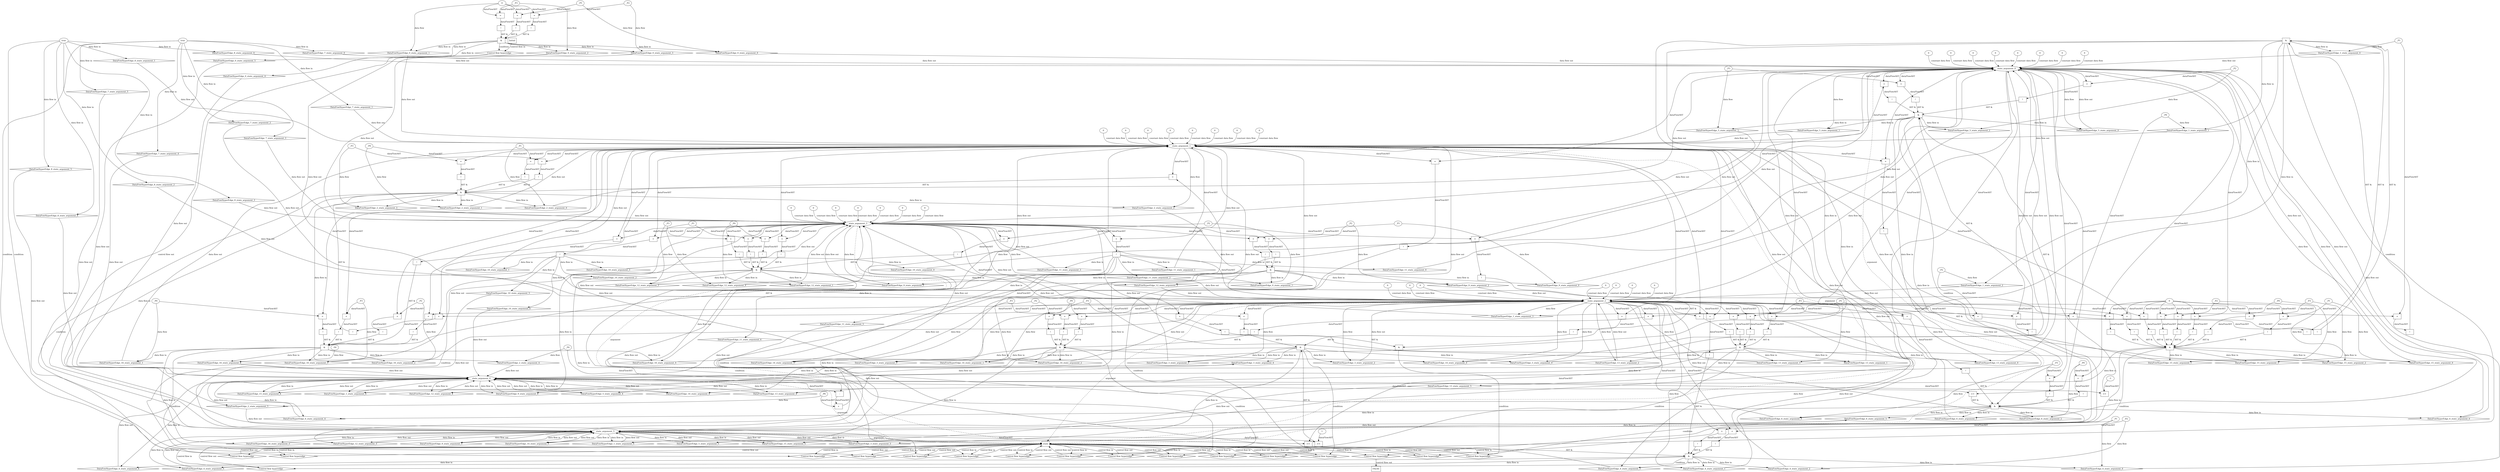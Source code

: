 digraph dag {
"state" [label="state" nodeName="state" class=cfn  shape="rect"];
FALSE [label="FALSE" nodeName=FALSE class=cfn  shape="rect"];
Initial [label="Initial" nodeName=Initial class=cfn  shape="rect"];
ControlFowHyperEdge_0 [label="Control flow hyperedge" nodeName=ControlFowHyperEdge_0 class=controlFlowHyperEdge shape="diamond"];
"Initial" -> ControlFowHyperEdge_0 [label="control flow in"]
ControlFowHyperEdge_0 -> "state" [label="control flow out"]
ControlFowHyperEdge_1 [label="Control flow hyperedge" nodeName=ControlFowHyperEdge_1 class=controlFlowHyperEdge shape="diamond"];
"state" -> ControlFowHyperEdge_1 [label="control flow in"]
ControlFowHyperEdge_1 -> "state" [label="control flow out"]
ControlFowHyperEdge_2 [label="Control flow hyperedge" nodeName=ControlFowHyperEdge_2 class=controlFlowHyperEdge shape="diamond"];
"state" -> ControlFowHyperEdge_2 [label="control flow in"]
ControlFowHyperEdge_2 -> "state" [label="control flow out"]
ControlFowHyperEdge_3 [label="Control flow hyperedge" nodeName=ControlFowHyperEdge_3 class=controlFlowHyperEdge shape="diamond"];
"state" -> ControlFowHyperEdge_3 [label="control flow in"]
ControlFowHyperEdge_3 -> "state" [label="control flow out"]
ControlFowHyperEdge_4 [label="Control flow hyperedge" nodeName=ControlFowHyperEdge_4 class=controlFlowHyperEdge shape="diamond"];
"state" -> ControlFowHyperEdge_4 [label="control flow in"]
ControlFowHyperEdge_4 -> "state" [label="control flow out"]
ControlFowHyperEdge_5 [label="Control flow hyperedge" nodeName=ControlFowHyperEdge_5 class=controlFlowHyperEdge shape="diamond"];
"state" -> ControlFowHyperEdge_5 [label="control flow in"]
ControlFowHyperEdge_5 -> "state" [label="control flow out"]
ControlFowHyperEdge_6 [label="Control flow hyperedge" nodeName=ControlFowHyperEdge_6 class=controlFlowHyperEdge shape="diamond"];
"state" -> ControlFowHyperEdge_6 [label="control flow in"]
ControlFowHyperEdge_6 -> "state" [label="control flow out"]
ControlFowHyperEdge_7 [label="Control flow hyperedge" nodeName=ControlFowHyperEdge_7 class=controlFlowHyperEdge shape="diamond"];
"state" -> ControlFowHyperEdge_7 [label="control flow in"]
ControlFowHyperEdge_7 -> "state" [label="control flow out"]
ControlFowHyperEdge_8 [label="Control flow hyperedge" nodeName=ControlFowHyperEdge_8 class=controlFlowHyperEdge shape="diamond"];
"state" -> ControlFowHyperEdge_8 [label="control flow in"]
ControlFowHyperEdge_8 -> "state" [label="control flow out"]
ControlFowHyperEdge_9 [label="Control flow hyperedge" nodeName=ControlFowHyperEdge_9 class=controlFlowHyperEdge shape="diamond"];
"state" -> ControlFowHyperEdge_9 [label="control flow in"]
ControlFowHyperEdge_9 -> "state" [label="control flow out"]
ControlFowHyperEdge_10 [label="Control flow hyperedge" nodeName=ControlFowHyperEdge_10 class=controlFlowHyperEdge shape="diamond"];
"state" -> ControlFowHyperEdge_10 [label="control flow in"]
ControlFowHyperEdge_10 -> "state" [label="control flow out"]
ControlFowHyperEdge_11 [label="Control flow hyperedge" nodeName=ControlFowHyperEdge_11 class=controlFlowHyperEdge shape="diamond"];
"state" -> ControlFowHyperEdge_11 [label="control flow in"]
ControlFowHyperEdge_11 -> "state" [label="control flow out"]
ControlFowHyperEdge_12 [label="Control flow hyperedge" nodeName=ControlFowHyperEdge_12 class=controlFlowHyperEdge shape="diamond"];
"state" -> ControlFowHyperEdge_12 [label="control flow in"]
ControlFowHyperEdge_12 -> "state" [label="control flow out"]
ControlFowHyperEdge_13 [label="Control flow hyperedge" nodeName=ControlFowHyperEdge_13 class=controlFlowHyperEdge shape="diamond"];
"state" -> ControlFowHyperEdge_13 [label="control flow in"]
ControlFowHyperEdge_13 -> "state" [label="control flow out"]
ControlFowHyperEdge_14 [label="Control flow hyperedge" nodeName=ControlFowHyperEdge_14 class=controlFlowHyperEdge shape="diamond"];
"state" -> ControlFowHyperEdge_14 [label="control flow in"]
ControlFowHyperEdge_14 -> "state" [label="control flow out"]
ControlFowHyperEdge_15 [label="Control flow hyperedge" nodeName=ControlFowHyperEdge_15 class=controlFlowHyperEdge shape="diamond"];
"state" -> ControlFowHyperEdge_15 [label="control flow in"]
ControlFowHyperEdge_15 -> "state" [label="control flow out"]
ControlFowHyperEdge_16 [label="Control flow hyperedge" nodeName=ControlFowHyperEdge_16 class=controlFlowHyperEdge shape="diamond"];
"state" -> ControlFowHyperEdge_16 [label="control flow in"]
ControlFowHyperEdge_16 -> "state" [label="control flow out"]
ControlFowHyperEdge_17 [label="Control flow hyperedge" nodeName=ControlFowHyperEdge_17 class=controlFlowHyperEdge shape="diamond"];
"state" -> ControlFowHyperEdge_17 [label="control flow in"]
ControlFowHyperEdge_17 -> "FALSE" [label="control flow out"]
"state_argument_0" [label="state_argument_0" nodeName=argument0 class=argument  head="state" shape="oval"];
"state_argument_0" -> "state"[label="argument" style="dashed"]
"state_argument_1" [label="state_argument_1" nodeName=argument1 class=argument  head="state" shape="oval"];
"state_argument_1" -> "state"[label="argument" style="dashed"]
"state_argument_2" [label="state_argument_2" nodeName=argument2 class=argument  head="state" shape="oval"];
"state_argument_2" -> "state"[label="argument" style="dashed"]
"state_argument_3" [label="state_argument_3" nodeName=argument3 class=argument  head="state" shape="oval"];
"state_argument_3" -> "state"[label="argument" style="dashed"]
"state_argument_4" [label="state_argument_4" nodeName=argument4 class=argument  head="state" shape="oval"];
"state_argument_4" -> "state"[label="argument" style="dashed"]
"state_argument_5" [label="state_argument_5" nodeName=argument5 class=argument  head="state" shape="oval"];
"state_argument_5" -> "state"[label="argument" style="dashed"]

"xxxstate___Initial_0xxx_and" [label="&" nodeName="xxxstate___Initial_0xxx_and" class=Operator shape="rect"];
"xxxstate___Initial_0xxxguard_0_node_0" [label="!" nodeName="xxxstate___Initial_0xxxguard_0_node_0" class=Operator shape="rect"];
"xxxstate___Initial_0xxxguard_0_node_1" [label="=" nodeName="xxxstate___Initial_0xxxguard_0_node_1" class=Operator  shape="rect"];
"xxxstate___Initial_0xxxguard_0_node_1" -> "xxxstate___Initial_0xxxguard_0_node_0"[label="dataFlowAST"]
"xxxstate___Initial_0xxxdataFlow_0_node_0" -> "xxxstate___Initial_0xxxguard_0_node_1"[label="dataFlowAST"]
"xxxstate___Initial_0xxxdataFlow1_node_0" -> "xxxstate___Initial_0xxxguard_0_node_1"[label="dataFlowAST"]

"xxxstate___Initial_0xxxguard_0_node_0" -> "xxxstate___Initial_0xxx_and" [label="AST &"];
"xxxstate___Initial_0xxxguard1_node_0" [label="!" nodeName="xxxstate___Initial_0xxxguard1_node_0" class=Operator shape="rect"];
"xxxstate___Initial_0xxxguard1_node_1" [label="=" nodeName="xxxstate___Initial_0xxxguard1_node_1" class=Operator  shape="rect"];
"xxxstate___Initial_0xxxguard1_node_1" -> "xxxstate___Initial_0xxxguard1_node_0"[label="dataFlowAST"]
"xxxstate___Initial_0xxxdataFlow3_node_0" -> "xxxstate___Initial_0xxxguard1_node_1"[label="dataFlowAST"]
"xxxstate___Initial_0xxxdataFlow1_node_0" -> "xxxstate___Initial_0xxxguard1_node_1"[label="dataFlowAST"]

"xxxstate___Initial_0xxxguard1_node_0" -> "xxxstate___Initial_0xxx_and" [label="AST &"];
"xxxstate___Initial_0xxxguard2_node_0" [label="!" nodeName="xxxstate___Initial_0xxxguard2_node_0" class=Operator shape="rect"];
"xxxstate___Initial_0xxxguard2_node_1" [label="=" nodeName="xxxstate___Initial_0xxxguard2_node_1" class=Operator  shape="rect"];
"xxxstate___Initial_0xxxguard2_node_1" -> "xxxstate___Initial_0xxxguard2_node_0"[label="dataFlowAST"]
"xxxstate___Initial_0xxxdataFlow2_node_0" -> "xxxstate___Initial_0xxxguard2_node_1"[label="dataFlowAST"]
"xxxstate___Initial_0xxxdataFlow1_node_0" -> "xxxstate___Initial_0xxxguard2_node_1"[label="dataFlowAST"]

"xxxstate___Initial_0xxxguard2_node_0" -> "xxxstate___Initial_0xxx_and" [label="AST &"];
"xxxstate___Initial_0xxx_and" -> "ControlFowHyperEdge_0" [label="condition"];
"xxxstate___Initial_0xxxdataFlow_0_node_0" [label="_P5" nodeName="xxxstate___Initial_0xxxdataFlow_0_node_0" class=Constant ];

"xxxstate___Initial_0xxxdataFlow_0_node_0" -> "DataFowHyperEdge_0_state_argument_0" [label="data flow"];
"xxxstate___Initial_0xxxdataFlow1_node_0" [label="0" nodeName="xxxstate___Initial_0xxxdataFlow1_node_0" class=Literal ];

"xxxstate___Initial_0xxxdataFlow1_node_0" -> "DataFowHyperEdge_0_state_argument_1" [label="data flow"];
"xxxstate___Initial_0xxxdataFlow2_node_0" [label="_P3" nodeName="xxxstate___Initial_0xxxdataFlow2_node_0" class=Constant ];

"xxxstate___Initial_0xxxdataFlow2_node_0" -> "DataFowHyperEdge_0_state_argument_2" [label="data flow"];
"xxxstate___Initial_0xxxdataFlow3_node_0" [label="_P2" nodeName="xxxstate___Initial_0xxxdataFlow3_node_0" class=Constant ];

"xxxstate___Initial_0xxxdataFlow3_node_0" -> "DataFowHyperEdge_0_state_argument_3" [label="data flow"];
"xxxstate___state_1xxx_and" [label="&" nodeName="xxxstate___state_1xxx_and" class=Operator shape="rect"];
"xxxstate___state_1xxxguard_0_node_0" [label="!" nodeName="xxxstate___state_1xxxguard_0_node_0" class=Operator shape="rect"];
"xxxstate___state_1xxxguard_0_node_1" [label="=" nodeName="xxxstate___state_1xxxguard_0_node_1" class=Operator  shape="rect"];
"xxxstate___state_1xxxguard_0_node_1" -> "xxxstate___state_1xxxguard_0_node_0"[label="dataFlowAST"]
"xxxstate___state_1xxxdataFlow1_node_0" -> "xxxstate___state_1xxxguard_0_node_1"[label="dataFlowAST"]
"state_argument_2" -> "xxxstate___state_1xxxguard_0_node_1"[label="dataFlowAST"]

"xxxstate___state_1xxxguard_0_node_0" -> "xxxstate___state_1xxx_and" [label="AST &"];
"xxxstate___state_1xxxguard1_node_0" [label="!" nodeName="xxxstate___state_1xxxguard1_node_0" class=Operator shape="rect"];
"xxxstate___state_1xxxguard1_node_1" [label="=" nodeName="xxxstate___state_1xxxguard1_node_1" class=Operator  shape="rect"];
"xxxstate___state_1xxxguard1_node_1" -> "xxxstate___state_1xxxguard1_node_0"[label="dataFlowAST"]
"xxxstate___state_1xxxdataFlow_0_node_0" -> "xxxstate___state_1xxxguard1_node_1"[label="dataFlowAST"]
"state_argument_2" -> "xxxstate___state_1xxxguard1_node_1"[label="dataFlowAST"]

"xxxstate___state_1xxxguard1_node_0" -> "xxxstate___state_1xxx_and" [label="AST &"];
"xxxstate___state_1xxxguard2_node_0" [label="!" nodeName="xxxstate___state_1xxxguard2_node_0" class=Operator shape="rect"];
"xxxstate___state_1xxxguard2_node_1" [label="=" nodeName="xxxstate___state_1xxxguard2_node_1" class=Operator  shape="rect"];
"xxxstate___state_1xxxguard2_node_1" -> "xxxstate___state_1xxxguard2_node_0"[label="dataFlowAST"]
"xxxstate___state_1xxxdataFlow2_node_0" -> "xxxstate___state_1xxxguard2_node_1"[label="dataFlowAST"]
"state_argument_2" -> "xxxstate___state_1xxxguard2_node_1"[label="dataFlowAST"]

"xxxstate___state_1xxxguard2_node_0" -> "xxxstate___state_1xxx_and" [label="AST &"];
"xxxstate___state_1xxx_and" -> "ControlFowHyperEdge_1" [label="condition"];
"xxxstate___state_1xxxdataFlow_0_node_0" [label="_P1" nodeName="xxxstate___state_1xxxdataFlow_0_node_0" class=Constant ];

"xxxstate___state_1xxxdataFlow_0_node_0" -> "DataFowHyperEdge_1_state_argument_0" [label="data flow"];
"xxxstate___state_1xxxdataFlow1_node_0" [label="_P0" nodeName="xxxstate___state_1xxxdataFlow1_node_0" class=Constant ];

"xxxstate___state_1xxxdataFlow1_node_0" -> "DataFowHyperEdge_1_state_argument_1" [label="data flow"];
"xxxstate___state_1xxxdataFlow2_node_0" [label="_P2" nodeName="xxxstate___state_1xxxdataFlow2_node_0" class=Constant ];

"xxxstate___state_1xxxdataFlow2_node_0" -> "DataFowHyperEdge_1_state_argument_2" [label="data flow"];

"state_argument_2" -> "DataFowHyperEdge_1_state_argument_3" [label="data flow"];
"xxxstate___state_2xxx_and" [label="&" nodeName="xxxstate___state_2xxx_and" class=Operator shape="rect"];
"xxxstate___state_2xxxguard_0_node_0" [label="=" nodeName="xxxstate___state_2xxxguard_0_node_0" class=Operator  shape="rect"];
"xxxstate___state_2xxxguard_0_node_1" [label="+" nodeName="xxxstate___state_2xxxguard_0_node_1" class= Operator shape="rect"];
"xxxstate___state_2xxxguard_0_node_3" [label="-" nodeName="xxxstate___state_2xxxguard_0_node_3" class= Operator shape="rect"];
"xxxstate___state_2xxxguard_0_node_1" -> "xxxstate___state_2xxxguard_0_node_0"[label="dataFlowAST"]
"state_argument_1" -> "xxxstate___state_2xxxguard_0_node_0"[label="dataFlowAST"]
"xxxstate___state_2xxxdataFlow1_node_0" -> "xxxstate___state_2xxxguard_0_node_1"[label="dataFlowAST"]
"xxxstate___state_2xxxguard_0_node_3" -> "xxxstate___state_2xxxguard_0_node_1"[label="dataFlowAST"]
"state_argument_4" -> "xxxstate___state_2xxxguard_0_node_3"[label="dataFlowAST"]
"xxxstate___state_2xxxdataFlow2_node_0" -> "xxxstate___state_2xxxguard_0_node_3"[label="dataFlowAST"]

"xxxstate___state_2xxxguard_0_node_0" -> "xxxstate___state_2xxx_and" [label="AST &"];
"xxxstate___state_2xxxguard2_node_0" [label="!" nodeName="xxxstate___state_2xxxguard2_node_0" class=Operator shape="rect"];
"xxxstate___state_2xxxguard2_node_1" [label="=" nodeName="xxxstate___state_2xxxguard2_node_1" class=Operator  shape="rect"];
"xxxstate___state_2xxxguard2_node_1" -> "xxxstate___state_2xxxguard2_node_0"[label="dataFlowAST"]
"xxxstate___state_2xxxdataFlow4_node_0" -> "xxxstate___state_2xxxguard2_node_1"[label="dataFlowAST"]
"state_argument_1" -> "xxxstate___state_2xxxguard2_node_1"[label="dataFlowAST"]

"xxxstate___state_2xxxguard2_node_0" -> "xxxstate___state_2xxx_and" [label="AST &"];
"xxxstate___state_2xxxguard3_node_0" [label="!" nodeName="xxxstate___state_2xxxguard3_node_0" class=Operator shape="rect"];
"xxxstate___state_2xxxguard3_node_1" [label="=" nodeName="xxxstate___state_2xxxguard3_node_1" class=Operator  shape="rect"];
"xxxstate___state_2xxxguard3_node_1" -> "xxxstate___state_2xxxguard3_node_0"[label="dataFlowAST"]
"xxxstate___state_2xxxdataFlow3_node_0" -> "xxxstate___state_2xxxguard3_node_1"[label="dataFlowAST"]
"state_argument_1" -> "xxxstate___state_2xxxguard3_node_1"[label="dataFlowAST"]

"xxxstate___state_2xxxguard3_node_0" -> "xxxstate___state_2xxx_and" [label="AST &"];
"xxxstate___state_2xxxguard4_node_0" [label="!" nodeName="xxxstate___state_2xxxguard4_node_0" class=Operator shape="rect"];
"xxxstate___state_2xxxguard4_node_1" [label="=" nodeName="xxxstate___state_2xxxguard4_node_1" class=Operator  shape="rect"];
"xxxstate___state_2xxxguard4_node_1" -> "xxxstate___state_2xxxguard4_node_0"[label="dataFlowAST"]
"xxxstate___state_2xxxdataFlow_0_node_0" -> "xxxstate___state_2xxxguard4_node_1"[label="dataFlowAST"]
"state_argument_1" -> "xxxstate___state_2xxxguard4_node_1"[label="dataFlowAST"]

"xxxstate___state_2xxxguard4_node_0" -> "xxxstate___state_2xxx_and" [label="AST &"];
"xxxstate___state_2xxxguard1_node_0" [label="!" nodeName="xxxstate___state_2xxxguard1_node_0" class=Operator shape="rect"];
"xxxstate___state_2xxxguard1_node_1" [label="=" nodeName="xxxstate___state_2xxxguard1_node_1" class=Operator  shape="rect"];
"xxxstate___state_2xxxguard1_node_1" -> "xxxstate___state_2xxxguard1_node_0"[label="dataFlowAST"]
"state_argument_2" -> "xxxstate___state_2xxxguard1_node_1"[label="dataFlowAST"]
"state_argument_1" -> "xxxstate___state_2xxxguard1_node_1"[label="dataFlowAST"]

"xxxstate___state_2xxxguard1_node_0" -> "xxxstate___state_2xxx_and" [label="AST &"];
"xxxstate___state_2xxx_and" -> "ControlFowHyperEdge_2" [label="condition"];
"xxxstate___state_2xxxdataFlow_0_node_0" [label="_P3" nodeName="xxxstate___state_2xxxdataFlow_0_node_0" class=Constant ];

"xxxstate___state_2xxxdataFlow_0_node_0" -> "DataFowHyperEdge_2_state_argument_3" [label="data flow"];
"xxxstate___state_2xxxdataFlow1_node_0" [label="_P6" nodeName="xxxstate___state_2xxxdataFlow1_node_0" class=Constant ];

"xxxstate___state_2xxxdataFlow1_node_0" -> "DataFowHyperEdge_2_state_argument_5" [label="data flow"];
"xxxstate___state_2xxxdataFlow2_node_0" [label="_P4" nodeName="xxxstate___state_2xxxdataFlow2_node_0" class=Constant ];

"xxxstate___state_2xxxdataFlow2_node_0" -> "DataFowHyperEdge_2_state_argument_4" [label="data flow"];
"xxxstate___state_2xxxdataFlow3_node_0" [label="_P1" nodeName="xxxstate___state_2xxxdataFlow3_node_0" class=Constant ];

"xxxstate___state_2xxxdataFlow3_node_0" -> "DataFowHyperEdge_2_state_argument_0" [label="data flow"];
"xxxstate___state_2xxxdataFlow4_node_0" [label="_P0" nodeName="xxxstate___state_2xxxdataFlow4_node_0" class=Constant ];

"xxxstate___state_2xxxdataFlow4_node_0" -> "DataFowHyperEdge_2_state_argument_1" [label="data flow"];

"state_argument_1" -> "DataFowHyperEdge_2_state_argument_2" [label="data flow"];
"xxxstate___state_3xxx_and" [label="&" nodeName="xxxstate___state_3xxx_and" class=Operator shape="rect"];
"xxxstate___state_3xxxguard_0_node_0" [label="!" nodeName="xxxstate___state_3xxxguard_0_node_0" class=Operator shape="rect"];
"xxxstate___state_3xxxguard_0_node_1" [label="=" nodeName="xxxstate___state_3xxxguard_0_node_1" class=Operator  shape="rect"];
"xxxstate___state_3xxxguard_0_node_1" -> "xxxstate___state_3xxxguard_0_node_0"[label="dataFlowAST"]
"xxxstate___state_3xxxdataFlow3_node_0" -> "xxxstate___state_3xxxguard_0_node_1"[label="dataFlowAST"]
"state_argument_2" -> "xxxstate___state_3xxxguard_0_node_1"[label="dataFlowAST"]

"xxxstate___state_3xxxguard_0_node_0" -> "xxxstate___state_3xxx_and" [label="AST &"];
"xxxstate___state_3xxxguard1_node_0" [label="!" nodeName="xxxstate___state_3xxxguard1_node_0" class=Operator shape="rect"];
"xxxstate___state_3xxxguard1_node_1" [label="=" nodeName="xxxstate___state_3xxxguard1_node_1" class=Operator  shape="rect"];
"xxxstate___state_3xxxguard1_node_1" -> "xxxstate___state_3xxxguard1_node_0"[label="dataFlowAST"]
"state_argument_1" -> "xxxstate___state_3xxxguard1_node_1"[label="dataFlowAST"]
"state_argument_2" -> "xxxstate___state_3xxxguard1_node_1"[label="dataFlowAST"]

"xxxstate___state_3xxxguard1_node_0" -> "xxxstate___state_3xxx_and" [label="AST &"];
"xxxstate___state_3xxxguard2_node_0" [label=">=" nodeName="xxxstate___state_3xxxguard2_node_0" class=Operator  shape="rect"];
"xxxstate___state_3xxxguard2_node_2" [label="1" nodeName="xxxstate___state_3xxxguard2_node_2" class=Literal ];
"state_argument_5" -> "xxxstate___state_3xxxguard2_node_0"[label="dataFlowAST"]
"xxxstate___state_3xxxguard2_node_2" -> "xxxstate___state_3xxxguard2_node_0"[label="dataFlowAST"]

"xxxstate___state_3xxxguard2_node_0" -> "xxxstate___state_3xxx_and" [label="AST &"];
"xxxstate___state_3xxx_and" -> "ControlFowHyperEdge_3" [label="condition"];

"state_argument_2" -> "DataFowHyperEdge_3_state_argument_0" [label="data flow"];

"state_argument_2" -> "DataFowHyperEdge_3_state_argument_1" [label="data flow"];

"state_argument_2" -> "DataFowHyperEdge_3_state_argument_2" [label="data flow"];
"xxxstate___state_3xxxdataFlow3_node_0" [label="_P3" nodeName="xxxstate___state_3xxxdataFlow3_node_0" class=Constant ];

"xxxstate___state_3xxxdataFlow3_node_0" -> "DataFowHyperEdge_3_state_argument_3" [label="data flow"];
"xxxstate___state_4xxx_and" [label="&" nodeName="xxxstate___state_4xxx_and" class=Operator shape="rect"];
"xxxstate___state_4xxxguard_0_node_0" [label="!" nodeName="xxxstate___state_4xxxguard_0_node_0" class=Operator shape="rect"];
"xxxstate___state_4xxxguard_0_node_1" [label="=" nodeName="xxxstate___state_4xxxguard_0_node_1" class=Operator  shape="rect"];
"xxxstate___state_4xxxguard_0_node_1" -> "xxxstate___state_4xxxguard_0_node_0"[label="dataFlowAST"]
"xxxstate___state_4xxxdataFlow_0_node_0" -> "xxxstate___state_4xxxguard_0_node_1"[label="dataFlowAST"]
"state_argument_2" -> "xxxstate___state_4xxxguard_0_node_1"[label="dataFlowAST"]

"xxxstate___state_4xxxguard_0_node_0" -> "xxxstate___state_4xxx_and" [label="AST &"];
"xxxstate___state_4xxxguard1_node_0" [label="!" nodeName="xxxstate___state_4xxxguard1_node_0" class=Operator shape="rect"];
"xxxstate___state_4xxxguard1_node_1" [label="=" nodeName="xxxstate___state_4xxxguard1_node_1" class=Operator  shape="rect"];
"xxxstate___state_4xxxguard1_node_1" -> "xxxstate___state_4xxxguard1_node_0"[label="dataFlowAST"]
"xxxstate___state_4xxxdataFlow2_node_0" -> "xxxstate___state_4xxxguard1_node_1"[label="dataFlowAST"]
"state_argument_2" -> "xxxstate___state_4xxxguard1_node_1"[label="dataFlowAST"]

"xxxstate___state_4xxxguard1_node_0" -> "xxxstate___state_4xxx_and" [label="AST &"];
"xxxstate___state_4xxxguard2_node_0" [label="!" nodeName="xxxstate___state_4xxxguard2_node_0" class=Operator shape="rect"];
"xxxstate___state_4xxxguard2_node_1" [label="=" nodeName="xxxstate___state_4xxxguard2_node_1" class=Operator  shape="rect"];
"xxxstate___state_4xxxguard2_node_1" -> "xxxstate___state_4xxxguard2_node_0"[label="dataFlowAST"]
"state_argument_1" -> "xxxstate___state_4xxxguard2_node_1"[label="dataFlowAST"]
"state_argument_2" -> "xxxstate___state_4xxxguard2_node_1"[label="dataFlowAST"]

"xxxstate___state_4xxxguard2_node_0" -> "xxxstate___state_4xxx_and" [label="AST &"];
"xxxstate___state_4xxxguard3_node_0" [label=">=" nodeName="xxxstate___state_4xxxguard3_node_0" class=Operator  shape="rect"];
"state_argument_2" -> "xxxstate___state_4xxxguard3_node_0"[label="dataFlowAST"]
"state_argument_5" -> "xxxstate___state_4xxxguard3_node_0"[label="dataFlowAST"]

"xxxstate___state_4xxxguard3_node_0" -> "xxxstate___state_4xxx_and" [label="AST &"];
"xxxstate___state_4xxx_and" -> "ControlFowHyperEdge_4" [label="condition"];
"xxxstate___state_4xxxdataFlow_0_node_0" [label="_P1" nodeName="xxxstate___state_4xxxdataFlow_0_node_0" class=Constant ];

"xxxstate___state_4xxxdataFlow_0_node_0" -> "DataFowHyperEdge_4_state_argument_0" [label="data flow"];

"state_argument_2" -> "DataFowHyperEdge_4_state_argument_1" [label="data flow"];
"xxxstate___state_4xxxdataFlow2_node_0" [label="_P2" nodeName="xxxstate___state_4xxxdataFlow2_node_0" class=Constant ];

"xxxstate___state_4xxxdataFlow2_node_0" -> "DataFowHyperEdge_4_state_argument_2" [label="data flow"];

"state_argument_2" -> "DataFowHyperEdge_4_state_argument_3" [label="data flow"];
"xxxstate___state_5xxx_and" [label="&" nodeName="xxxstate___state_5xxx_and" class=Operator shape="rect"];
"xxxstate___state_5xxxguard4_node_0" [label="!" nodeName="xxxstate___state_5xxxguard4_node_0" class=Operator shape="rect"];
"xxxstate___state_5xxxguard4_node_1" [label="=" nodeName="xxxstate___state_5xxxguard4_node_1" class=Operator  shape="rect"];
"xxxstate___state_5xxxguard4_node_1" -> "xxxstate___state_5xxxguard4_node_0"[label="dataFlowAST"]
"state_argument_1" -> "xxxstate___state_5xxxguard4_node_1"[label="dataFlowAST"]
"state_argument_0" -> "xxxstate___state_5xxxguard4_node_1"[label="dataFlowAST"]

"xxxstate___state_5xxxguard4_node_0" -> "xxxstate___state_5xxx_and" [label="AST &"];
"xxxstate___state_5xxxguard2_node_0" [label="!" nodeName="xxxstate___state_5xxxguard2_node_0" class=Operator shape="rect"];
"xxxstate___state_5xxxguard2_node_1" [label="=" nodeName="xxxstate___state_5xxxguard2_node_1" class=Operator  shape="rect"];
"xxxstate___state_5xxxguard2_node_1" -> "xxxstate___state_5xxxguard2_node_0"[label="dataFlowAST"]
"xxxstate___state_5xxxdataFlow2_node_0" -> "xxxstate___state_5xxxguard2_node_1"[label="dataFlowAST"]
"state_argument_0" -> "xxxstate___state_5xxxguard2_node_1"[label="dataFlowAST"]

"xxxstate___state_5xxxguard2_node_0" -> "xxxstate___state_5xxx_and" [label="AST &"];
"xxxstate___state_5xxxguard_0_node_0" [label=">=" nodeName="xxxstate___state_5xxxguard_0_node_0" class=Operator  shape="rect"];
"xxxstate___state_5xxxguard_0_node_1" [label="-1" nodeName="xxxstate___state_5xxxguard_0_node_1" class=Literal ];
"xxxstate___state_5xxxguard_0_node_1" -> "xxxstate___state_5xxxguard_0_node_0"[label="dataFlowAST"]
"state_argument_4" -> "xxxstate___state_5xxxguard_0_node_0"[label="dataFlowAST"]

"xxxstate___state_5xxxguard_0_node_0" -> "xxxstate___state_5xxx_and" [label="AST &"];
"xxxstate___state_5xxxguard1_node_0" [label="!" nodeName="xxxstate___state_5xxxguard1_node_0" class=Operator shape="rect"];
"xxxstate___state_5xxxguard1_node_1" [label="=" nodeName="xxxstate___state_5xxxguard1_node_1" class=Operator  shape="rect"];
"xxxstate___state_5xxxguard1_node_1" -> "xxxstate___state_5xxxguard1_node_0"[label="dataFlowAST"]
"state_argument_2" -> "xxxstate___state_5xxxguard1_node_1"[label="dataFlowAST"]
"state_argument_0" -> "xxxstate___state_5xxxguard1_node_1"[label="dataFlowAST"]

"xxxstate___state_5xxxguard1_node_0" -> "xxxstate___state_5xxx_and" [label="AST &"];
"xxxstate___state_5xxxguard3_node_0" [label="!" nodeName="xxxstate___state_5xxxguard3_node_0" class=Operator shape="rect"];
"xxxstate___state_5xxxguard3_node_1" [label="=" nodeName="xxxstate___state_5xxxguard3_node_1" class=Operator  shape="rect"];
"xxxstate___state_5xxxguard3_node_1" -> "xxxstate___state_5xxxguard3_node_0"[label="dataFlowAST"]
"xxxstate___state_5xxxdataFlow3_node_0" -> "xxxstate___state_5xxxguard3_node_1"[label="dataFlowAST"]
"state_argument_0" -> "xxxstate___state_5xxxguard3_node_1"[label="dataFlowAST"]

"xxxstate___state_5xxxguard3_node_0" -> "xxxstate___state_5xxx_and" [label="AST &"];
"xxxstate___state_5xxx_and" -> "ControlFowHyperEdge_5" [label="condition"];

"state_argument_0" -> "DataFowHyperEdge_5_state_argument_0" [label="data flow"];

"state_argument_0" -> "DataFowHyperEdge_5_state_argument_1" [label="data flow"];
"xxxstate___state_5xxxdataFlow2_node_0" [label="_P2" nodeName="xxxstate___state_5xxxdataFlow2_node_0" class=Constant ];

"xxxstate___state_5xxxdataFlow2_node_0" -> "DataFowHyperEdge_5_state_argument_2" [label="data flow"];
"xxxstate___state_5xxxdataFlow3_node_0" [label="_P3" nodeName="xxxstate___state_5xxxdataFlow3_node_0" class=Constant ];

"xxxstate___state_5xxxdataFlow3_node_0" -> "DataFowHyperEdge_5_state_argument_3" [label="data flow"];
"xxxstate___state_6xxx_and" [label="&" nodeName="xxxstate___state_6xxx_and" class=Operator shape="rect"];
"xxxstate___state_6xxxguard3_node_0" [label="!" nodeName="xxxstate___state_6xxxguard3_node_0" class=Operator shape="rect"];
"xxxstate___state_6xxxguard3_node_1" [label="=" nodeName="xxxstate___state_6xxxguard3_node_1" class=Operator  shape="rect"];
"xxxstate___state_6xxxguard3_node_1" -> "xxxstate___state_6xxxguard3_node_0"[label="dataFlowAST"]
"xxxstate___state_6xxxdataFlow3_node_0" -> "xxxstate___state_6xxxguard3_node_1"[label="dataFlowAST"]
"state_argument_0" -> "xxxstate___state_6xxxguard3_node_1"[label="dataFlowAST"]

"xxxstate___state_6xxxguard3_node_0" -> "xxxstate___state_6xxx_and" [label="AST &"];
"xxxstate___state_6xxxguard_0_node_0" [label=">=" nodeName="xxxstate___state_6xxxguard_0_node_0" class=Operator  shape="rect"];
"state_argument_4" -> "xxxstate___state_6xxxguard_0_node_0"[label="dataFlowAST"]
"state_argument_0" -> "xxxstate___state_6xxxguard_0_node_0"[label="dataFlowAST"]

"xxxstate___state_6xxxguard_0_node_0" -> "xxxstate___state_6xxx_and" [label="AST &"];
"xxxstate___state_6xxxguard1_node_0" [label="!" nodeName="xxxstate___state_6xxxguard1_node_0" class=Operator shape="rect"];
"xxxstate___state_6xxxguard1_node_1" [label="=" nodeName="xxxstate___state_6xxxguard1_node_1" class=Operator  shape="rect"];
"xxxstate___state_6xxxguard1_node_1" -> "xxxstate___state_6xxxguard1_node_0"[label="dataFlowAST"]
"state_argument_2" -> "xxxstate___state_6xxxguard1_node_1"[label="dataFlowAST"]
"state_argument_0" -> "xxxstate___state_6xxxguard1_node_1"[label="dataFlowAST"]

"xxxstate___state_6xxxguard1_node_0" -> "xxxstate___state_6xxx_and" [label="AST &"];
"xxxstate___state_6xxxguard2_node_0" [label="!" nodeName="xxxstate___state_6xxxguard2_node_0" class=Operator shape="rect"];
"xxxstate___state_6xxxguard2_node_1" [label="=" nodeName="xxxstate___state_6xxxguard2_node_1" class=Operator  shape="rect"];
"xxxstate___state_6xxxguard2_node_1" -> "xxxstate___state_6xxxguard2_node_0"[label="dataFlowAST"]
"xxxstate___state_6xxxdataFlow1_node_0" -> "xxxstate___state_6xxxguard2_node_1"[label="dataFlowAST"]
"state_argument_0" -> "xxxstate___state_6xxxguard2_node_1"[label="dataFlowAST"]

"xxxstate___state_6xxxguard2_node_0" -> "xxxstate___state_6xxx_and" [label="AST &"];
"xxxstate___state_6xxxguard4_node_0" [label="!" nodeName="xxxstate___state_6xxxguard4_node_0" class=Operator shape="rect"];
"xxxstate___state_6xxxguard4_node_1" [label="=" nodeName="xxxstate___state_6xxxguard4_node_1" class=Operator  shape="rect"];
"xxxstate___state_6xxxguard4_node_1" -> "xxxstate___state_6xxxguard4_node_0"[label="dataFlowAST"]
"state_argument_1" -> "xxxstate___state_6xxxguard4_node_1"[label="dataFlowAST"]
"state_argument_0" -> "xxxstate___state_6xxxguard4_node_1"[label="dataFlowAST"]

"xxxstate___state_6xxxguard4_node_0" -> "xxxstate___state_6xxx_and" [label="AST &"];
"xxxstate___state_6xxx_and" -> "ControlFowHyperEdge_6" [label="condition"];

"state_argument_0" -> "DataFowHyperEdge_6_state_argument_0" [label="data flow"];
"xxxstate___state_6xxxdataFlow1_node_0" [label="_P0" nodeName="xxxstate___state_6xxxdataFlow1_node_0" class=Constant ];

"xxxstate___state_6xxxdataFlow1_node_0" -> "DataFowHyperEdge_6_state_argument_1" [label="data flow"];

"state_argument_0" -> "DataFowHyperEdge_6_state_argument_2" [label="data flow"];
"xxxstate___state_6xxxdataFlow3_node_0" [label="_P3" nodeName="xxxstate___state_6xxxdataFlow3_node_0" class=Constant ];

"xxxstate___state_6xxxdataFlow3_node_0" -> "DataFowHyperEdge_6_state_argument_3" [label="data flow"];
"xxxstate___state_7xxxguard_0_node_0" [label="true" nodeName="xxxstate___state_7xxxguard_0_node_0" class=BoolValue ];

"xxxstate___state_7xxxguard_0_node_0" -> "ControlFowHyperEdge_7" [label="condition"];
"xxxstate___state_8xxxguard_0_node_0" [label="true" nodeName="xxxstate___state_8xxxguard_0_node_0" class=BoolValue ];

"xxxstate___state_8xxxguard_0_node_0" -> "ControlFowHyperEdge_8" [label="condition"];
"xxxstate___state_9xxx_and" [label="&" nodeName="xxxstate___state_9xxx_and" class=Operator shape="rect"];
"xxxstate___state_9xxxguard_0_node_0" [label="!" nodeName="xxxstate___state_9xxxguard_0_node_0" class=Operator shape="rect"];
"xxxstate___state_9xxxguard_0_node_1" [label="=" nodeName="xxxstate___state_9xxxguard_0_node_1" class=Operator  shape="rect"];
"xxxstate___state_9xxxguard_0_node_1" -> "xxxstate___state_9xxxguard_0_node_0"[label="dataFlowAST"]
"xxxstate___state_9xxxdataFlow_0_node_0" -> "xxxstate___state_9xxxguard_0_node_1"[label="dataFlowAST"]
"state_argument_3" -> "xxxstate___state_9xxxguard_0_node_1"[label="dataFlowAST"]

"xxxstate___state_9xxxguard_0_node_0" -> "xxxstate___state_9xxx_and" [label="AST &"];
"xxxstate___state_9xxxguard1_node_0" [label="!" nodeName="xxxstate___state_9xxxguard1_node_0" class=Operator shape="rect"];
"xxxstate___state_9xxxguard1_node_1" [label="=" nodeName="xxxstate___state_9xxxguard1_node_1" class=Operator  shape="rect"];
"xxxstate___state_9xxxguard1_node_1" -> "xxxstate___state_9xxxguard1_node_0"[label="dataFlowAST"]
"xxxstate___state_9xxxdataFlow2_node_0" -> "xxxstate___state_9xxxguard1_node_1"[label="dataFlowAST"]
"state_argument_3" -> "xxxstate___state_9xxxguard1_node_1"[label="dataFlowAST"]

"xxxstate___state_9xxxguard1_node_0" -> "xxxstate___state_9xxx_and" [label="AST &"];
"xxxstate___state_9xxx_and" -> "ControlFowHyperEdge_9" [label="condition"];
"xxxstate___state_9xxxdataFlow_0_node_0" [label="_P1" nodeName="xxxstate___state_9xxxdataFlow_0_node_0" class=Constant ];

"xxxstate___state_9xxxdataFlow_0_node_0" -> "DataFowHyperEdge_9_state_argument_0" [label="data flow"];

"state_argument_3" -> "DataFowHyperEdge_9_state_argument_1" [label="data flow"];
"xxxstate___state_9xxxdataFlow2_node_0" [label="_P2" nodeName="xxxstate___state_9xxxdataFlow2_node_0" class=Constant ];

"xxxstate___state_9xxxdataFlow2_node_0" -> "DataFowHyperEdge_9_state_argument_2" [label="data flow"];

"state_argument_3" -> "DataFowHyperEdge_9_state_argument_3" [label="data flow"];
"xxxstate___state_10xxxguard_0_node_0" [label="!" nodeName="xxxstate___state_10xxxguard_0_node_0" class=Operator shape="rect"];
"xxxstate___state_10xxxguard_0_node_1" [label="=" nodeName="xxxstate___state_10xxxguard_0_node_1" class=Operator  shape="rect"];
"xxxstate___state_10xxxguard_0_node_1" -> "xxxstate___state_10xxxguard_0_node_0"[label="dataFlowAST"]
"state_argument_1" -> "xxxstate___state_10xxxguard_0_node_1"[label="dataFlowAST"]
"state_argument_3" -> "xxxstate___state_10xxxguard_0_node_1"[label="dataFlowAST"]

"xxxstate___state_10xxxguard_0_node_0" -> "ControlFowHyperEdge_10" [label="condition"];
"xxxstate___state_11xxxguard_0_node_0" [label="!" nodeName="xxxstate___state_11xxxguard_0_node_0" class=Operator shape="rect"];
"xxxstate___state_11xxxguard_0_node_1" [label="=" nodeName="xxxstate___state_11xxxguard_0_node_1" class=Operator  shape="rect"];
"xxxstate___state_11xxxguard_0_node_1" -> "xxxstate___state_11xxxguard_0_node_0"[label="dataFlowAST"]
"state_argument_1" -> "xxxstate___state_11xxxguard_0_node_1"[label="dataFlowAST"]
"state_argument_3" -> "xxxstate___state_11xxxguard_0_node_1"[label="dataFlowAST"]

"xxxstate___state_11xxxguard_0_node_0" -> "ControlFowHyperEdge_11" [label="condition"];
"xxxstate___state_12xxx_and" [label="&" nodeName="xxxstate___state_12xxx_and" class=Operator shape="rect"];
"xxxstate___state_12xxxguard3_node_0" [label="!" nodeName="xxxstate___state_12xxxguard3_node_0" class=Operator shape="rect"];
"xxxstate___state_12xxxguard3_node_1" [label="=" nodeName="xxxstate___state_12xxxguard3_node_1" class=Operator  shape="rect"];
"xxxstate___state_12xxxguard3_node_1" -> "xxxstate___state_12xxxguard3_node_0"[label="dataFlowAST"]
"xxxstate___state_12xxxdataFlow_0_node_0" -> "xxxstate___state_12xxxguard3_node_1"[label="dataFlowAST"]
"state_argument_3" -> "xxxstate___state_12xxxguard3_node_1"[label="dataFlowAST"]

"xxxstate___state_12xxxguard3_node_0" -> "xxxstate___state_12xxx_and" [label="AST &"];
"xxxstate___state_12xxxguard2_node_0" [label="!" nodeName="xxxstate___state_12xxxguard2_node_0" class=Operator shape="rect"];
"xxxstate___state_12xxxguard2_node_1" [label="=" nodeName="xxxstate___state_12xxxguard2_node_1" class=Operator  shape="rect"];
"xxxstate___state_12xxxguard2_node_1" -> "xxxstate___state_12xxxguard2_node_0"[label="dataFlowAST"]
"xxxstate___state_12xxxdataFlow1_node_0" -> "xxxstate___state_12xxxguard2_node_1"[label="dataFlowAST"]
"state_argument_3" -> "xxxstate___state_12xxxguard2_node_1"[label="dataFlowAST"]

"xxxstate___state_12xxxguard2_node_0" -> "xxxstate___state_12xxx_and" [label="AST &"];
"xxxstate___state_12xxxguard4_node_0" [label="!" nodeName="xxxstate___state_12xxxguard4_node_0" class=Operator shape="rect"];
"xxxstate___state_12xxxguard4_node_1" [label="=" nodeName="xxxstate___state_12xxxguard4_node_1" class=Operator  shape="rect"];
"xxxstate___state_12xxxguard4_node_1" -> "xxxstate___state_12xxxguard4_node_0"[label="dataFlowAST"]
"xxxstate___state_12xxxdataFlow2_node_0" -> "xxxstate___state_12xxxguard4_node_1"[label="dataFlowAST"]
"state_argument_3" -> "xxxstate___state_12xxxguard4_node_1"[label="dataFlowAST"]

"xxxstate___state_12xxxguard4_node_0" -> "xxxstate___state_12xxx_and" [label="AST &"];
"xxxstate___state_12xxxguard_0_node_0" [label="!" nodeName="xxxstate___state_12xxxguard_0_node_0" class=Operator shape="rect"];
"xxxstate___state_12xxxguard_0_node_1" [label="=" nodeName="xxxstate___state_12xxxguard_0_node_1" class=Operator  shape="rect"];
"xxxstate___state_12xxxguard_0_node_1" -> "xxxstate___state_12xxxguard_0_node_0"[label="dataFlowAST"]
"state_argument_1" -> "xxxstate___state_12xxxguard_0_node_1"[label="dataFlowAST"]
"state_argument_3" -> "xxxstate___state_12xxxguard_0_node_1"[label="dataFlowAST"]

"xxxstate___state_12xxxguard_0_node_0" -> "xxxstate___state_12xxx_and" [label="AST &"];
"xxxstate___state_12xxxguard1_node_0" [label="!" nodeName="xxxstate___state_12xxxguard1_node_0" class=Operator shape="rect"];
"xxxstate___state_12xxxguard1_node_1" [label="=" nodeName="xxxstate___state_12xxxguard1_node_1" class=Operator  shape="rect"];
"xxxstate___state_12xxxguard1_node_1" -> "xxxstate___state_12xxxguard1_node_0"[label="dataFlowAST"]
"xxxstate___state_12xxxdataFlow3_node_0" -> "xxxstate___state_12xxxguard1_node_1"[label="dataFlowAST"]
"state_argument_3" -> "xxxstate___state_12xxxguard1_node_1"[label="dataFlowAST"]

"xxxstate___state_12xxxguard1_node_0" -> "xxxstate___state_12xxx_and" [label="AST &"];
"xxxstate___state_12xxx_and" -> "ControlFowHyperEdge_12" [label="condition"];
"xxxstate___state_12xxxdataFlow_0_node_0" [label="_P1" nodeName="xxxstate___state_12xxxdataFlow_0_node_0" class=Constant ];

"xxxstate___state_12xxxdataFlow_0_node_0" -> "DataFowHyperEdge_12_state_argument_0" [label="data flow"];
"xxxstate___state_12xxxdataFlow1_node_0" [label="_P0" nodeName="xxxstate___state_12xxxdataFlow1_node_0" class=Constant ];

"xxxstate___state_12xxxdataFlow1_node_0" -> "DataFowHyperEdge_12_state_argument_1" [label="data flow"];
"xxxstate___state_12xxxdataFlow2_node_0" [label="_P2" nodeName="xxxstate___state_12xxxdataFlow2_node_0" class=Constant ];

"xxxstate___state_12xxxdataFlow2_node_0" -> "DataFowHyperEdge_12_state_argument_2" [label="data flow"];
"xxxstate___state_12xxxdataFlow3_node_0" [label="_P3" nodeName="xxxstate___state_12xxxdataFlow3_node_0" class=Constant ];

"xxxstate___state_12xxxdataFlow3_node_0" -> "DataFowHyperEdge_12_state_argument_3" [label="data flow"];
"xxxstate___state_13xxx_and" [label="&" nodeName="xxxstate___state_13xxx_and" class=Operator shape="rect"];
"xxxstate___state_13xxxguard_0_node_0" [label="!" nodeName="xxxstate___state_13xxxguard_0_node_0" class=Operator shape="rect"];
"xxxstate___state_13xxxguard_0_node_1" [label="=" nodeName="xxxstate___state_13xxxguard_0_node_1" class=Operator  shape="rect"];
"xxxstate___state_13xxxguard_0_node_1" -> "xxxstate___state_13xxxguard_0_node_0"[label="dataFlowAST"]
"xxxstate___state_13xxxdataFlow_0_node_0" -> "xxxstate___state_13xxxguard_0_node_1"[label="dataFlowAST"]
"state_argument_2" -> "xxxstate___state_13xxxguard_0_node_1"[label="dataFlowAST"]

"xxxstate___state_13xxxguard_0_node_0" -> "xxxstate___state_13xxx_and" [label="AST &"];
"xxxstate___state_13xxxguard1_node_0" [label="!" nodeName="xxxstate___state_13xxxguard1_node_0" class=Operator shape="rect"];
"xxxstate___state_13xxxguard1_node_1" [label="=" nodeName="xxxstate___state_13xxxguard1_node_1" class=Operator  shape="rect"];
"xxxstate___state_13xxxguard1_node_1" -> "xxxstate___state_13xxxguard1_node_0"[label="dataFlowAST"]
"xxxstate___state_13xxxdataFlow3_node_0" -> "xxxstate___state_13xxxguard1_node_1"[label="dataFlowAST"]
"state_argument_2" -> "xxxstate___state_13xxxguard1_node_1"[label="dataFlowAST"]

"xxxstate___state_13xxxguard1_node_0" -> "xxxstate___state_13xxx_and" [label="AST &"];
"xxxstate___state_13xxxguard2_node_0" [label="!" nodeName="xxxstate___state_13xxxguard2_node_0" class=Operator shape="rect"];
"xxxstate___state_13xxxguard2_node_1" [label="=" nodeName="xxxstate___state_13xxxguard2_node_1" class=Operator  shape="rect"];
"xxxstate___state_13xxxguard2_node_1" -> "xxxstate___state_13xxxguard2_node_0"[label="dataFlowAST"]
"state_argument_0" -> "xxxstate___state_13xxxguard2_node_1"[label="dataFlowAST"]
"state_argument_2" -> "xxxstate___state_13xxxguard2_node_1"[label="dataFlowAST"]

"xxxstate___state_13xxxguard2_node_0" -> "xxxstate___state_13xxx_and" [label="AST &"];
"xxxstate___state_13xxxguard3_node_0" [label="!" nodeName="xxxstate___state_13xxxguard3_node_0" class=Operator shape="rect"];
"xxxstate___state_13xxxguard3_node_1" [label="=" nodeName="xxxstate___state_13xxxguard3_node_1" class=Operator  shape="rect"];
"xxxstate___state_13xxxguard3_node_1" -> "xxxstate___state_13xxxguard3_node_0"[label="dataFlowAST"]
"state_argument_1" -> "xxxstate___state_13xxxguard3_node_1"[label="dataFlowAST"]
"state_argument_2" -> "xxxstate___state_13xxxguard3_node_1"[label="dataFlowAST"]

"xxxstate___state_13xxxguard3_node_0" -> "xxxstate___state_13xxx_and" [label="AST &"];
"xxxstate___state_13xxx_and" -> "ControlFowHyperEdge_13" [label="condition"];
"xxxstate___state_13xxxdataFlow_0_node_0" [label="_P1" nodeName="xxxstate___state_13xxxdataFlow_0_node_0" class=Constant ];

"xxxstate___state_13xxxdataFlow_0_node_0" -> "DataFowHyperEdge_13_state_argument_0" [label="data flow"];

"state_argument_2" -> "DataFowHyperEdge_13_state_argument_1" [label="data flow"];

"state_argument_2" -> "DataFowHyperEdge_13_state_argument_2" [label="data flow"];
"xxxstate___state_13xxxdataFlow3_node_0" [label="_P3" nodeName="xxxstate___state_13xxxdataFlow3_node_0" class=Constant ];

"xxxstate___state_13xxxdataFlow3_node_0" -> "DataFowHyperEdge_13_state_argument_3" [label="data flow"];
"xxxstate___state_14xxx_and" [label="&" nodeName="xxxstate___state_14xxx_and" class=Operator shape="rect"];
"xxxstate___state_14xxxguard_0_node_0" [label="!" nodeName="xxxstate___state_14xxxguard_0_node_0" class=Operator shape="rect"];
"xxxstate___state_14xxxguard_0_node_1" [label="=" nodeName="xxxstate___state_14xxxguard_0_node_1" class=Operator  shape="rect"];
"xxxstate___state_14xxxguard_0_node_1" -> "xxxstate___state_14xxxguard_0_node_0"[label="dataFlowAST"]
"xxxstate___state_14xxxdataFlow1_node_0" -> "xxxstate___state_14xxxguard_0_node_1"[label="dataFlowAST"]
"state_argument_2" -> "xxxstate___state_14xxxguard_0_node_1"[label="dataFlowAST"]

"xxxstate___state_14xxxguard_0_node_0" -> "xxxstate___state_14xxx_and" [label="AST &"];
"xxxstate___state_14xxxguard1_node_0" [label="!" nodeName="xxxstate___state_14xxxguard1_node_0" class=Operator shape="rect"];
"xxxstate___state_14xxxguard1_node_1" [label="=" nodeName="xxxstate___state_14xxxguard1_node_1" class=Operator  shape="rect"];
"xxxstate___state_14xxxguard1_node_1" -> "xxxstate___state_14xxxguard1_node_0"[label="dataFlowAST"]
"xxxstate___state_14xxxdataFlow2_node_0" -> "xxxstate___state_14xxxguard1_node_1"[label="dataFlowAST"]
"state_argument_2" -> "xxxstate___state_14xxxguard1_node_1"[label="dataFlowAST"]

"xxxstate___state_14xxxguard1_node_0" -> "xxxstate___state_14xxx_and" [label="AST &"];
"xxxstate___state_14xxxguard2_node_0" [label="!" nodeName="xxxstate___state_14xxxguard2_node_0" class=Operator shape="rect"];
"xxxstate___state_14xxxguard2_node_1" [label="=" nodeName="xxxstate___state_14xxxguard2_node_1" class=Operator  shape="rect"];
"xxxstate___state_14xxxguard2_node_1" -> "xxxstate___state_14xxxguard2_node_0"[label="dataFlowAST"]
"xxxstate___state_14xxxdataFlow3_node_0" -> "xxxstate___state_14xxxguard2_node_1"[label="dataFlowAST"]
"state_argument_2" -> "xxxstate___state_14xxxguard2_node_1"[label="dataFlowAST"]

"xxxstate___state_14xxxguard2_node_0" -> "xxxstate___state_14xxx_and" [label="AST &"];
"xxxstate___state_14xxxguard3_node_0" [label="!" nodeName="xxxstate___state_14xxxguard3_node_0" class=Operator shape="rect"];
"xxxstate___state_14xxxguard3_node_1" [label="=" nodeName="xxxstate___state_14xxxguard3_node_1" class=Operator  shape="rect"];
"xxxstate___state_14xxxguard3_node_1" -> "xxxstate___state_14xxxguard3_node_0"[label="dataFlowAST"]
"state_argument_0" -> "xxxstate___state_14xxxguard3_node_1"[label="dataFlowAST"]
"state_argument_2" -> "xxxstate___state_14xxxguard3_node_1"[label="dataFlowAST"]

"xxxstate___state_14xxxguard3_node_0" -> "xxxstate___state_14xxx_and" [label="AST &"];
"xxxstate___state_14xxx_and" -> "ControlFowHyperEdge_14" [label="condition"];

"state_argument_2" -> "DataFowHyperEdge_14_state_argument_0" [label="data flow"];
"xxxstate___state_14xxxdataFlow1_node_0" [label="_P0" nodeName="xxxstate___state_14xxxdataFlow1_node_0" class=Constant ];

"xxxstate___state_14xxxdataFlow1_node_0" -> "DataFowHyperEdge_14_state_argument_1" [label="data flow"];
"xxxstate___state_14xxxdataFlow2_node_0" [label="_P2" nodeName="xxxstate___state_14xxxdataFlow2_node_0" class=Constant ];

"xxxstate___state_14xxxdataFlow2_node_0" -> "DataFowHyperEdge_14_state_argument_2" [label="data flow"];
"xxxstate___state_14xxxdataFlow3_node_0" [label="_P3" nodeName="xxxstate___state_14xxxdataFlow3_node_0" class=Constant ];

"xxxstate___state_14xxxdataFlow3_node_0" -> "DataFowHyperEdge_14_state_argument_3" [label="data flow"];
"xxxstate___state_15xxx_and" [label="&" nodeName="xxxstate___state_15xxx_and" class=Operator shape="rect"];
"xxxstate___state_15xxxguard_0_node_0" [label="!" nodeName="xxxstate___state_15xxxguard_0_node_0" class=Operator shape="rect"];
"xxxstate___state_15xxxguard_0_node_1" [label="=" nodeName="xxxstate___state_15xxxguard_0_node_1" class=Operator  shape="rect"];
"xxxstate___state_15xxxguard_0_node_3" [label="0" nodeName="xxxstate___state_15xxxguard_0_node_3" class=Literal ];
"xxxstate___state_15xxxguard_0_node_1" -> "xxxstate___state_15xxxguard_0_node_0"[label="dataFlowAST"]
"state_argument_0" -> "xxxstate___state_15xxxguard_0_node_1"[label="dataFlowAST"]
"xxxstate___state_15xxxguard_0_node_3" -> "xxxstate___state_15xxxguard_0_node_1"[label="dataFlowAST"]

"xxxstate___state_15xxxguard_0_node_0" -> "xxxstate___state_15xxx_and" [label="AST &"];
"xxxstate___state_15xxxguard7_node_0" [label="!" nodeName="xxxstate___state_15xxxguard7_node_0" class=Operator shape="rect"];
"xxxstate___state_15xxxguard7_node_1" [label="=" nodeName="xxxstate___state_15xxxguard7_node_1" class=Operator  shape="rect"];
"xxxstate___state_15xxxguard7_node_1" -> "xxxstate___state_15xxxguard7_node_0"[label="dataFlowAST"]
"xxxstate___state_15xxxdataFlow2_node_0" -> "xxxstate___state_15xxxguard7_node_1"[label="dataFlowAST"]
"xxxstate___state_15xxxguard_0_node_3" -> "xxxstate___state_15xxxguard7_node_1"[label="dataFlowAST"]

"xxxstate___state_15xxxguard7_node_0" -> "xxxstate___state_15xxx_and" [label="AST &"];
"xxxstate___state_15xxxguard3_node_0" [label="!" nodeName="xxxstate___state_15xxxguard3_node_0" class=Operator shape="rect"];
"xxxstate___state_15xxxguard3_node_1" [label="=" nodeName="xxxstate___state_15xxxguard3_node_1" class=Operator  shape="rect"];
"xxxstate___state_15xxxguard3_node_1" -> "xxxstate___state_15xxxguard3_node_0"[label="dataFlowAST"]
"xxxstate___state_15xxxdataFlow1_node_0" -> "xxxstate___state_15xxxguard3_node_1"[label="dataFlowAST"]
"xxxstate___state_15xxxguard_0_node_3" -> "xxxstate___state_15xxxguard3_node_1"[label="dataFlowAST"]

"xxxstate___state_15xxxguard3_node_0" -> "xxxstate___state_15xxx_and" [label="AST &"];
"xxxstate___state_15xxxguard6_node_0" [label="!" nodeName="xxxstate___state_15xxxguard6_node_0" class=Operator shape="rect"];
"xxxstate___state_15xxxguard6_node_1" [label="=" nodeName="xxxstate___state_15xxxguard6_node_1" class=Operator  shape="rect"];
"xxxstate___state_15xxxguard6_node_1" -> "xxxstate___state_15xxxguard6_node_0"[label="dataFlowAST"]
"state_argument_2" -> "xxxstate___state_15xxxguard6_node_1"[label="dataFlowAST"]
"xxxstate___state_15xxxguard_0_node_3" -> "xxxstate___state_15xxxguard6_node_1"[label="dataFlowAST"]

"xxxstate___state_15xxxguard6_node_0" -> "xxxstate___state_15xxx_and" [label="AST &"];
"xxxstate___state_15xxxguard2_node_0" [label="!" nodeName="xxxstate___state_15xxxguard2_node_0" class=Operator shape="rect"];
"xxxstate___state_15xxxguard2_node_1" [label="=" nodeName="xxxstate___state_15xxxguard2_node_1" class=Operator  shape="rect"];
"xxxstate___state_15xxxguard2_node_1" -> "xxxstate___state_15xxxguard2_node_0"[label="dataFlowAST"]
"xxxstate___state_15xxxdataFlow3_node_0" -> "xxxstate___state_15xxxguard2_node_1"[label="dataFlowAST"]
"xxxstate___state_15xxxguard_0_node_3" -> "xxxstate___state_15xxxguard2_node_1"[label="dataFlowAST"]

"xxxstate___state_15xxxguard2_node_0" -> "xxxstate___state_15xxx_and" [label="AST &"];
"xxxstate___state_15xxxguard4_node_0" [label="!" nodeName="xxxstate___state_15xxxguard4_node_0" class=Operator shape="rect"];
"xxxstate___state_15xxxguard4_node_1" [label="=" nodeName="xxxstate___state_15xxxguard4_node_1" class=Operator  shape="rect"];
"xxxstate___state_15xxxguard4_node_1" -> "xxxstate___state_15xxxguard4_node_0"[label="dataFlowAST"]
"state_argument_3" -> "xxxstate___state_15xxxguard4_node_1"[label="dataFlowAST"]
"xxxstate___state_15xxxguard_0_node_3" -> "xxxstate___state_15xxxguard4_node_1"[label="dataFlowAST"]

"xxxstate___state_15xxxguard4_node_0" -> "xxxstate___state_15xxx_and" [label="AST &"];
"xxxstate___state_15xxxguard1_node_0" [label="!" nodeName="xxxstate___state_15xxxguard1_node_0" class=Operator shape="rect"];
"xxxstate___state_15xxxguard1_node_1" [label="=" nodeName="xxxstate___state_15xxxguard1_node_1" class=Operator  shape="rect"];
"xxxstate___state_15xxxguard1_node_1" -> "xxxstate___state_15xxxguard1_node_0"[label="dataFlowAST"]
"state_argument_1" -> "xxxstate___state_15xxxguard1_node_1"[label="dataFlowAST"]
"xxxstate___state_15xxxguard_0_node_3" -> "xxxstate___state_15xxxguard1_node_1"[label="dataFlowAST"]

"xxxstate___state_15xxxguard1_node_0" -> "xxxstate___state_15xxx_and" [label="AST &"];
"xxxstate___state_15xxxguard5_node_0" [label="!" nodeName="xxxstate___state_15xxxguard5_node_0" class=Operator shape="rect"];
"xxxstate___state_15xxxguard5_node_1" [label="=" nodeName="xxxstate___state_15xxxguard5_node_1" class=Operator  shape="rect"];
"xxxstate___state_15xxxguard5_node_1" -> "xxxstate___state_15xxxguard5_node_0"[label="dataFlowAST"]
"xxxstate___state_15xxxdataFlow_0_node_0" -> "xxxstate___state_15xxxguard5_node_1"[label="dataFlowAST"]
"xxxstate___state_15xxxguard_0_node_3" -> "xxxstate___state_15xxxguard5_node_1"[label="dataFlowAST"]

"xxxstate___state_15xxxguard5_node_0" -> "xxxstate___state_15xxx_and" [label="AST &"];
"xxxstate___state_15xxx_and" -> "ControlFowHyperEdge_15" [label="condition"];
"xxxstate___state_15xxxdataFlow_0_node_0" [label="_P1" nodeName="xxxstate___state_15xxxdataFlow_0_node_0" class=Constant ];

"xxxstate___state_15xxxdataFlow_0_node_0" -> "DataFowHyperEdge_15_state_argument_0" [label="data flow"];
"xxxstate___state_15xxxdataFlow1_node_0" [label="_P0" nodeName="xxxstate___state_15xxxdataFlow1_node_0" class=Constant ];

"xxxstate___state_15xxxdataFlow1_node_0" -> "DataFowHyperEdge_15_state_argument_1" [label="data flow"];
"xxxstate___state_15xxxdataFlow2_node_0" [label="_P2" nodeName="xxxstate___state_15xxxdataFlow2_node_0" class=Constant ];

"xxxstate___state_15xxxdataFlow2_node_0" -> "DataFowHyperEdge_15_state_argument_2" [label="data flow"];
"xxxstate___state_15xxxdataFlow3_node_0" [label="_P3" nodeName="xxxstate___state_15xxxdataFlow3_node_0" class=Constant ];

"xxxstate___state_15xxxdataFlow3_node_0" -> "DataFowHyperEdge_15_state_argument_3" [label="data flow"];
"xxxstate___state_16xxx_and" [label="&" nodeName="xxxstate___state_16xxx_and" class=Operator shape="rect"];
"xxxstate___state_16xxxguard1_node_0" [label="!" nodeName="xxxstate___state_16xxxguard1_node_0" class=Operator shape="rect"];
"xxxstate___state_16xxxguard1_node_1" [label="=" nodeName="xxxstate___state_16xxxguard1_node_1" class=Operator  shape="rect"];
"xxxstate___state_16xxxguard1_node_1" -> "xxxstate___state_16xxxguard1_node_0"[label="dataFlowAST"]
"state_argument_3" -> "xxxstate___state_16xxxguard1_node_1"[label="dataFlowAST"]
"state_argument_1" -> "xxxstate___state_16xxxguard1_node_1"[label="dataFlowAST"]

"xxxstate___state_16xxxguard1_node_0" -> "xxxstate___state_16xxx_and" [label="AST &"];
"xxxstate___state_16xxxguard_0_node_0" [label="!" nodeName="xxxstate___state_16xxxguard_0_node_0" class=Operator shape="rect"];
"xxxstate___state_16xxxguard_0_node_1" [label="=" nodeName="xxxstate___state_16xxxguard_0_node_1" class=Operator  shape="rect"];
"xxxstate___state_16xxxguard_0_node_1" -> "xxxstate___state_16xxxguard_0_node_0"[label="dataFlowAST"]
"state_argument_2" -> "xxxstate___state_16xxxguard_0_node_1"[label="dataFlowAST"]
"state_argument_1" -> "xxxstate___state_16xxxguard_0_node_1"[label="dataFlowAST"]

"xxxstate___state_16xxxguard_0_node_0" -> "xxxstate___state_16xxx_and" [label="AST &"];
"xxxstate___state_16xxxguard5_node_0" [label="!" nodeName="xxxstate___state_16xxxguard5_node_0" class=Operator shape="rect"];
"xxxstate___state_16xxxguard5_node_1" [label="=" nodeName="xxxstate___state_16xxxguard5_node_1" class=Operator  shape="rect"];
"xxxstate___state_16xxxguard5_node_1" -> "xxxstate___state_16xxxguard5_node_0"[label="dataFlowAST"]
"xxxstate___state_16xxxdataFlow_0_node_0" -> "xxxstate___state_16xxxguard5_node_1"[label="dataFlowAST"]
"state_argument_1" -> "xxxstate___state_16xxxguard5_node_1"[label="dataFlowAST"]

"xxxstate___state_16xxxguard5_node_0" -> "xxxstate___state_16xxx_and" [label="AST &"];
"xxxstate___state_16xxxguard3_node_0" [label="!" nodeName="xxxstate___state_16xxxguard3_node_0" class=Operator shape="rect"];
"xxxstate___state_16xxxguard3_node_1" [label="=" nodeName="xxxstate___state_16xxxguard3_node_1" class=Operator  shape="rect"];
"xxxstate___state_16xxxguard3_node_1" -> "xxxstate___state_16xxxguard3_node_0"[label="dataFlowAST"]
"xxxstate___state_16xxxdataFlow3_node_0" -> "xxxstate___state_16xxxguard3_node_1"[label="dataFlowAST"]
"state_argument_1" -> "xxxstate___state_16xxxguard3_node_1"[label="dataFlowAST"]

"xxxstate___state_16xxxguard3_node_0" -> "xxxstate___state_16xxx_and" [label="AST &"];
"xxxstate___state_16xxxguard2_node_0" [label="!" nodeName="xxxstate___state_16xxxguard2_node_0" class=Operator shape="rect"];
"xxxstate___state_16xxxguard2_node_1" [label="=" nodeName="xxxstate___state_16xxxguard2_node_1" class=Operator  shape="rect"];
"xxxstate___state_16xxxguard2_node_1" -> "xxxstate___state_16xxxguard2_node_0"[label="dataFlowAST"]
"state_argument_0" -> "xxxstate___state_16xxxguard2_node_1"[label="dataFlowAST"]
"state_argument_1" -> "xxxstate___state_16xxxguard2_node_1"[label="dataFlowAST"]

"xxxstate___state_16xxxguard2_node_0" -> "xxxstate___state_16xxx_and" [label="AST &"];
"xxxstate___state_16xxxguard4_node_0" [label="!" nodeName="xxxstate___state_16xxxguard4_node_0" class=Operator shape="rect"];
"xxxstate___state_16xxxguard4_node_1" [label="=" nodeName="xxxstate___state_16xxxguard4_node_1" class=Operator  shape="rect"];
"xxxstate___state_16xxxguard4_node_1" -> "xxxstate___state_16xxxguard4_node_0"[label="dataFlowAST"]
"xxxstate___state_16xxxdataFlow4_node_0" -> "xxxstate___state_16xxxguard4_node_1"[label="dataFlowAST"]
"state_argument_1" -> "xxxstate___state_16xxxguard4_node_1"[label="dataFlowAST"]

"xxxstate___state_16xxxguard4_node_0" -> "xxxstate___state_16xxx_and" [label="AST &"];
"xxxstate___state_16xxx_and" -> "ControlFowHyperEdge_16" [label="condition"];
"xxxstate___state_16xxxdataFlow_0_node_0" [label="_P3" nodeName="xxxstate___state_16xxxdataFlow_0_node_0" class=Constant ];

"xxxstate___state_16xxxdataFlow_0_node_0" -> "DataFowHyperEdge_16_state_argument_3" [label="data flow"];
"xxxstate___state_16xxxdataFlow1_node_0" [label="-50" nodeName="xxxstate___state_16xxxdataFlow1_node_0" class=Literal ];

"xxxstate___state_16xxxdataFlow1_node_0" -> "DataFowHyperEdge_16_state_argument_4" [label="data flow"];

"state_argument_1" -> "DataFowHyperEdge_16_state_argument_0" [label="data flow"];
"xxxstate___state_16xxxdataFlow3_node_0" [label="_P0" nodeName="xxxstate___state_16xxxdataFlow3_node_0" class=Constant ];

"xxxstate___state_16xxxdataFlow3_node_0" -> "DataFowHyperEdge_16_state_argument_1" [label="data flow"];
"xxxstate___state_16xxxdataFlow4_node_0" [label="_P2" nodeName="xxxstate___state_16xxxdataFlow4_node_0" class=Constant ];

"xxxstate___state_16xxxdataFlow4_node_0" -> "DataFowHyperEdge_16_state_argument_2" [label="data flow"];
"xxxFALSE___state_17xxx_and" [label="&" nodeName="xxxFALSE___state_17xxx_and" class=Operator shape="rect"];
"xxxFALSE___state_17xxxguard_0_node_0" [label="!" nodeName="xxxFALSE___state_17xxxguard_0_node_0" class=Operator shape="rect"];
"xxxFALSE___state_17xxxguard_0_node_1" [label="=" nodeName="xxxFALSE___state_17xxxguard_0_node_1" class=Operator  shape="rect"];
"xxxFALSE___state_17xxxguard_0_node_1" -> "xxxFALSE___state_17xxxguard_0_node_0"[label="dataFlowAST"]
"state_argument_0" -> "xxxFALSE___state_17xxxguard_0_node_1"[label="dataFlowAST"]
"state_argument_3" -> "xxxFALSE___state_17xxxguard_0_node_1"[label="dataFlowAST"]

"xxxFALSE___state_17xxxguard_0_node_0" -> "xxxFALSE___state_17xxx_and" [label="AST &"];
"xxxFALSE___state_17xxxguard1_node_0" [label="!" nodeName="xxxFALSE___state_17xxxguard1_node_0" class=Operator shape="rect"];
"xxxFALSE___state_17xxxguard1_node_1" [label="=" nodeName="xxxFALSE___state_17xxxguard1_node_1" class=Operator  shape="rect"];
"xxxFALSE___state_17xxxguard1_node_1" -> "xxxFALSE___state_17xxxguard1_node_0"[label="dataFlowAST"]
"state_argument_2" -> "xxxFALSE___state_17xxxguard1_node_1"[label="dataFlowAST"]
"state_argument_3" -> "xxxFALSE___state_17xxxguard1_node_1"[label="dataFlowAST"]

"xxxFALSE___state_17xxxguard1_node_0" -> "xxxFALSE___state_17xxx_and" [label="AST &"];
"xxxFALSE___state_17xxx_and" -> "ControlFowHyperEdge_17" [label="condition"];
"DataFowHyperEdge_0_state_argument_0" [label="DataFowHyperEdge_0_state_argument_0" nodeName="DataFowHyperEdge_0_state_argument_0" class=DataFlowHyperedge shape="diamond"];
"DataFowHyperEdge_0_state_argument_0" -> "state_argument_0"[label="data flow out"]
"xxxstate___Initial_0xxx_and" -> "DataFowHyperEdge_0_state_argument_0"[label="data flow in"]
"DataFowHyperEdge_0_state_argument_1" [label="DataFowHyperEdge_0_state_argument_1" nodeName="DataFowHyperEdge_0_state_argument_1" class=DataFlowHyperedge shape="diamond"];
"DataFowHyperEdge_0_state_argument_1" -> "state_argument_1"[label="data flow out"]
"xxxstate___Initial_0xxx_and" -> "DataFowHyperEdge_0_state_argument_1"[label="data flow in"]
"DataFowHyperEdge_0_state_argument_2" [label="DataFowHyperEdge_0_state_argument_2" nodeName="DataFowHyperEdge_0_state_argument_2" class=DataFlowHyperedge shape="diamond"];
"DataFowHyperEdge_0_state_argument_2" -> "state_argument_2"[label="data flow out"]
"xxxstate___Initial_0xxx_and" -> "DataFowHyperEdge_0_state_argument_2"[label="data flow in"]
"DataFowHyperEdge_0_state_argument_3" [label="DataFowHyperEdge_0_state_argument_3" nodeName="DataFowHyperEdge_0_state_argument_3" class=DataFlowHyperedge shape="diamond"];
"DataFowHyperEdge_0_state_argument_3" -> "state_argument_3"[label="data flow out"]
"xxxstate___Initial_0xxx_and" -> "DataFowHyperEdge_0_state_argument_3"[label="data flow in"]
"DataFowHyperEdge_0_state_argument_4" [label="DataFowHyperEdge_0_state_argument_4" nodeName="DataFowHyperEdge_0_state_argument_4" class=DataFlowHyperedge shape="diamond"];
"DataFowHyperEdge_0_state_argument_4" -> "state_argument_4"[label="data flow out"]
"xxxstate___Initial_0xxx_and" -> "DataFowHyperEdge_0_state_argument_4"[label="data flow in"]
"DataFowHyperEdge_0_state_argument_5" [label="DataFowHyperEdge_0_state_argument_5" nodeName="DataFowHyperEdge_0_state_argument_5" class=DataFlowHyperedge shape="diamond"];
"DataFowHyperEdge_0_state_argument_5" -> "state_argument_5"[label="data flow out"]
"xxxstate___Initial_0xxx_and" -> "DataFowHyperEdge_0_state_argument_5"[label="data flow in"]
"DataFowHyperEdge_1_state_argument_0" [label="DataFowHyperEdge_1_state_argument_0" nodeName="DataFowHyperEdge_1_state_argument_0" class=DataFlowHyperedge shape="diamond"];
"DataFowHyperEdge_1_state_argument_0" -> "state_argument_0"[label="data flow out"]
"xxxstate___state_1xxx_and" -> "DataFowHyperEdge_1_state_argument_0"[label="data flow in"]
"DataFowHyperEdge_1_state_argument_1" [label="DataFowHyperEdge_1_state_argument_1" nodeName="DataFowHyperEdge_1_state_argument_1" class=DataFlowHyperedge shape="diamond"];
"DataFowHyperEdge_1_state_argument_1" -> "state_argument_1"[label="data flow out"]
"xxxstate___state_1xxx_and" -> "DataFowHyperEdge_1_state_argument_1"[label="data flow in"]
"DataFowHyperEdge_1_state_argument_2" [label="DataFowHyperEdge_1_state_argument_2" nodeName="DataFowHyperEdge_1_state_argument_2" class=DataFlowHyperedge shape="diamond"];
"DataFowHyperEdge_1_state_argument_2" -> "state_argument_2"[label="data flow out"]
"xxxstate___state_1xxx_and" -> "DataFowHyperEdge_1_state_argument_2"[label="data flow in"]
"DataFowHyperEdge_1_state_argument_3" [label="DataFowHyperEdge_1_state_argument_3" nodeName="DataFowHyperEdge_1_state_argument_3" class=DataFlowHyperedge shape="diamond"];
"DataFowHyperEdge_1_state_argument_3" -> "state_argument_3"[label="data flow out"]
"xxxstate___state_1xxx_and" -> "DataFowHyperEdge_1_state_argument_3"[label="data flow in"]
"DataFowHyperEdge_1_state_argument_4" [label="DataFowHyperEdge_1_state_argument_4" nodeName="DataFowHyperEdge_1_state_argument_4" class=DataFlowHyperedge shape="diamond"];
"DataFowHyperEdge_1_state_argument_4" -> "state_argument_4"[label="data flow out"]
"xxxstate___state_1xxx_and" -> "DataFowHyperEdge_1_state_argument_4"[label="data flow in"]
"DataFowHyperEdge_1_state_argument_5" [label="DataFowHyperEdge_1_state_argument_5" nodeName="DataFowHyperEdge_1_state_argument_5" class=DataFlowHyperedge shape="diamond"];
"DataFowHyperEdge_1_state_argument_5" -> "state_argument_5"[label="data flow out"]
"xxxstate___state_1xxx_and" -> "DataFowHyperEdge_1_state_argument_5"[label="data flow in"]
"DataFowHyperEdge_2_state_argument_0" [label="DataFowHyperEdge_2_state_argument_0" nodeName="DataFowHyperEdge_2_state_argument_0" class=DataFlowHyperedge shape="diamond"];
"DataFowHyperEdge_2_state_argument_0" -> "state_argument_0"[label="data flow out"]
"xxxstate___state_2xxx_and" -> "DataFowHyperEdge_2_state_argument_0"[label="data flow in"]
"DataFowHyperEdge_2_state_argument_1" [label="DataFowHyperEdge_2_state_argument_1" nodeName="DataFowHyperEdge_2_state_argument_1" class=DataFlowHyperedge shape="diamond"];
"DataFowHyperEdge_2_state_argument_1" -> "state_argument_1"[label="data flow out"]
"xxxstate___state_2xxx_and" -> "DataFowHyperEdge_2_state_argument_1"[label="data flow in"]
"DataFowHyperEdge_2_state_argument_2" [label="DataFowHyperEdge_2_state_argument_2" nodeName="DataFowHyperEdge_2_state_argument_2" class=DataFlowHyperedge shape="diamond"];
"DataFowHyperEdge_2_state_argument_2" -> "state_argument_2"[label="data flow out"]
"xxxstate___state_2xxx_and" -> "DataFowHyperEdge_2_state_argument_2"[label="data flow in"]
"DataFowHyperEdge_2_state_argument_3" [label="DataFowHyperEdge_2_state_argument_3" nodeName="DataFowHyperEdge_2_state_argument_3" class=DataFlowHyperedge shape="diamond"];
"DataFowHyperEdge_2_state_argument_3" -> "state_argument_3"[label="data flow out"]
"xxxstate___state_2xxx_and" -> "DataFowHyperEdge_2_state_argument_3"[label="data flow in"]
"DataFowHyperEdge_2_state_argument_4" [label="DataFowHyperEdge_2_state_argument_4" nodeName="DataFowHyperEdge_2_state_argument_4" class=DataFlowHyperedge shape="diamond"];
"DataFowHyperEdge_2_state_argument_4" -> "state_argument_4"[label="data flow out"]
"xxxstate___state_2xxx_and" -> "DataFowHyperEdge_2_state_argument_4"[label="data flow in"]
"DataFowHyperEdge_2_state_argument_5" [label="DataFowHyperEdge_2_state_argument_5" nodeName="DataFowHyperEdge_2_state_argument_5" class=DataFlowHyperedge shape="diamond"];
"DataFowHyperEdge_2_state_argument_5" -> "state_argument_5"[label="data flow out"]
"xxxstate___state_2xxx_and" -> "DataFowHyperEdge_2_state_argument_5"[label="data flow in"]
"DataFowHyperEdge_3_state_argument_0" [label="DataFowHyperEdge_3_state_argument_0" nodeName="DataFowHyperEdge_3_state_argument_0" class=DataFlowHyperedge shape="diamond"];
"DataFowHyperEdge_3_state_argument_0" -> "state_argument_0"[label="data flow out"]
"xxxstate___state_3xxx_and" -> "DataFowHyperEdge_3_state_argument_0"[label="data flow in"]
"DataFowHyperEdge_3_state_argument_1" [label="DataFowHyperEdge_3_state_argument_1" nodeName="DataFowHyperEdge_3_state_argument_1" class=DataFlowHyperedge shape="diamond"];
"DataFowHyperEdge_3_state_argument_1" -> "state_argument_1"[label="data flow out"]
"xxxstate___state_3xxx_and" -> "DataFowHyperEdge_3_state_argument_1"[label="data flow in"]
"DataFowHyperEdge_3_state_argument_2" [label="DataFowHyperEdge_3_state_argument_2" nodeName="DataFowHyperEdge_3_state_argument_2" class=DataFlowHyperedge shape="diamond"];
"DataFowHyperEdge_3_state_argument_2" -> "state_argument_2"[label="data flow out"]
"xxxstate___state_3xxx_and" -> "DataFowHyperEdge_3_state_argument_2"[label="data flow in"]
"DataFowHyperEdge_3_state_argument_3" [label="DataFowHyperEdge_3_state_argument_3" nodeName="DataFowHyperEdge_3_state_argument_3" class=DataFlowHyperedge shape="diamond"];
"DataFowHyperEdge_3_state_argument_3" -> "state_argument_3"[label="data flow out"]
"xxxstate___state_3xxx_and" -> "DataFowHyperEdge_3_state_argument_3"[label="data flow in"]
"DataFowHyperEdge_3_state_argument_4" [label="DataFowHyperEdge_3_state_argument_4" nodeName="DataFowHyperEdge_3_state_argument_4" class=DataFlowHyperedge shape="diamond"];
"DataFowHyperEdge_3_state_argument_4" -> "state_argument_4"[label="data flow out"]
"xxxstate___state_3xxx_and" -> "DataFowHyperEdge_3_state_argument_4"[label="data flow in"]
"DataFowHyperEdge_3_state_argument_5" [label="DataFowHyperEdge_3_state_argument_5" nodeName="DataFowHyperEdge_3_state_argument_5" class=DataFlowHyperedge shape="diamond"];
"DataFowHyperEdge_3_state_argument_5" -> "state_argument_5"[label="data flow out"]
"xxxstate___state_3xxx_and" -> "DataFowHyperEdge_3_state_argument_5"[label="data flow in"]
"DataFowHyperEdge_4_state_argument_0" [label="DataFowHyperEdge_4_state_argument_0" nodeName="DataFowHyperEdge_4_state_argument_0" class=DataFlowHyperedge shape="diamond"];
"DataFowHyperEdge_4_state_argument_0" -> "state_argument_0"[label="data flow out"]
"xxxstate___state_4xxx_and" -> "DataFowHyperEdge_4_state_argument_0"[label="data flow in"]
"DataFowHyperEdge_4_state_argument_1" [label="DataFowHyperEdge_4_state_argument_1" nodeName="DataFowHyperEdge_4_state_argument_1" class=DataFlowHyperedge shape="diamond"];
"DataFowHyperEdge_4_state_argument_1" -> "state_argument_1"[label="data flow out"]
"xxxstate___state_4xxx_and" -> "DataFowHyperEdge_4_state_argument_1"[label="data flow in"]
"DataFowHyperEdge_4_state_argument_2" [label="DataFowHyperEdge_4_state_argument_2" nodeName="DataFowHyperEdge_4_state_argument_2" class=DataFlowHyperedge shape="diamond"];
"DataFowHyperEdge_4_state_argument_2" -> "state_argument_2"[label="data flow out"]
"xxxstate___state_4xxx_and" -> "DataFowHyperEdge_4_state_argument_2"[label="data flow in"]
"DataFowHyperEdge_4_state_argument_3" [label="DataFowHyperEdge_4_state_argument_3" nodeName="DataFowHyperEdge_4_state_argument_3" class=DataFlowHyperedge shape="diamond"];
"DataFowHyperEdge_4_state_argument_3" -> "state_argument_3"[label="data flow out"]
"xxxstate___state_4xxx_and" -> "DataFowHyperEdge_4_state_argument_3"[label="data flow in"]
"DataFowHyperEdge_4_state_argument_4" [label="DataFowHyperEdge_4_state_argument_4" nodeName="DataFowHyperEdge_4_state_argument_4" class=DataFlowHyperedge shape="diamond"];
"DataFowHyperEdge_4_state_argument_4" -> "state_argument_4"[label="data flow out"]
"xxxstate___state_4xxx_and" -> "DataFowHyperEdge_4_state_argument_4"[label="data flow in"]
"DataFowHyperEdge_4_state_argument_5" [label="DataFowHyperEdge_4_state_argument_5" nodeName="DataFowHyperEdge_4_state_argument_5" class=DataFlowHyperedge shape="diamond"];
"DataFowHyperEdge_4_state_argument_5" -> "state_argument_5"[label="data flow out"]
"xxxstate___state_4xxx_and" -> "DataFowHyperEdge_4_state_argument_5"[label="data flow in"]
"DataFowHyperEdge_5_state_argument_0" [label="DataFowHyperEdge_5_state_argument_0" nodeName="DataFowHyperEdge_5_state_argument_0" class=DataFlowHyperedge shape="diamond"];
"DataFowHyperEdge_5_state_argument_0" -> "state_argument_0"[label="data flow out"]
"xxxstate___state_5xxx_and" -> "DataFowHyperEdge_5_state_argument_0"[label="data flow in"]
"DataFowHyperEdge_5_state_argument_1" [label="DataFowHyperEdge_5_state_argument_1" nodeName="DataFowHyperEdge_5_state_argument_1" class=DataFlowHyperedge shape="diamond"];
"DataFowHyperEdge_5_state_argument_1" -> "state_argument_1"[label="data flow out"]
"xxxstate___state_5xxx_and" -> "DataFowHyperEdge_5_state_argument_1"[label="data flow in"]
"DataFowHyperEdge_5_state_argument_2" [label="DataFowHyperEdge_5_state_argument_2" nodeName="DataFowHyperEdge_5_state_argument_2" class=DataFlowHyperedge shape="diamond"];
"DataFowHyperEdge_5_state_argument_2" -> "state_argument_2"[label="data flow out"]
"xxxstate___state_5xxx_and" -> "DataFowHyperEdge_5_state_argument_2"[label="data flow in"]
"DataFowHyperEdge_5_state_argument_3" [label="DataFowHyperEdge_5_state_argument_3" nodeName="DataFowHyperEdge_5_state_argument_3" class=DataFlowHyperedge shape="diamond"];
"DataFowHyperEdge_5_state_argument_3" -> "state_argument_3"[label="data flow out"]
"xxxstate___state_5xxx_and" -> "DataFowHyperEdge_5_state_argument_3"[label="data flow in"]
"DataFowHyperEdge_5_state_argument_4" [label="DataFowHyperEdge_5_state_argument_4" nodeName="DataFowHyperEdge_5_state_argument_4" class=DataFlowHyperedge shape="diamond"];
"DataFowHyperEdge_5_state_argument_4" -> "state_argument_4"[label="data flow out"]
"xxxstate___state_5xxx_and" -> "DataFowHyperEdge_5_state_argument_4"[label="data flow in"]
"DataFowHyperEdge_5_state_argument_5" [label="DataFowHyperEdge_5_state_argument_5" nodeName="DataFowHyperEdge_5_state_argument_5" class=DataFlowHyperedge shape="diamond"];
"DataFowHyperEdge_5_state_argument_5" -> "state_argument_5"[label="data flow out"]
"xxxstate___state_5xxx_and" -> "DataFowHyperEdge_5_state_argument_5"[label="data flow in"]
"DataFowHyperEdge_6_state_argument_0" [label="DataFowHyperEdge_6_state_argument_0" nodeName="DataFowHyperEdge_6_state_argument_0" class=DataFlowHyperedge shape="diamond"];
"DataFowHyperEdge_6_state_argument_0" -> "state_argument_0"[label="data flow out"]
"xxxstate___state_6xxx_and" -> "DataFowHyperEdge_6_state_argument_0"[label="data flow in"]
"DataFowHyperEdge_6_state_argument_1" [label="DataFowHyperEdge_6_state_argument_1" nodeName="DataFowHyperEdge_6_state_argument_1" class=DataFlowHyperedge shape="diamond"];
"DataFowHyperEdge_6_state_argument_1" -> "state_argument_1"[label="data flow out"]
"xxxstate___state_6xxx_and" -> "DataFowHyperEdge_6_state_argument_1"[label="data flow in"]
"DataFowHyperEdge_6_state_argument_2" [label="DataFowHyperEdge_6_state_argument_2" nodeName="DataFowHyperEdge_6_state_argument_2" class=DataFlowHyperedge shape="diamond"];
"DataFowHyperEdge_6_state_argument_2" -> "state_argument_2"[label="data flow out"]
"xxxstate___state_6xxx_and" -> "DataFowHyperEdge_6_state_argument_2"[label="data flow in"]
"DataFowHyperEdge_6_state_argument_3" [label="DataFowHyperEdge_6_state_argument_3" nodeName="DataFowHyperEdge_6_state_argument_3" class=DataFlowHyperedge shape="diamond"];
"DataFowHyperEdge_6_state_argument_3" -> "state_argument_3"[label="data flow out"]
"xxxstate___state_6xxx_and" -> "DataFowHyperEdge_6_state_argument_3"[label="data flow in"]
"DataFowHyperEdge_6_state_argument_4" [label="DataFowHyperEdge_6_state_argument_4" nodeName="DataFowHyperEdge_6_state_argument_4" class=DataFlowHyperedge shape="diamond"];
"DataFowHyperEdge_6_state_argument_4" -> "state_argument_4"[label="data flow out"]
"xxxstate___state_6xxx_and" -> "DataFowHyperEdge_6_state_argument_4"[label="data flow in"]
"DataFowHyperEdge_6_state_argument_5" [label="DataFowHyperEdge_6_state_argument_5" nodeName="DataFowHyperEdge_6_state_argument_5" class=DataFlowHyperedge shape="diamond"];
"DataFowHyperEdge_6_state_argument_5" -> "state_argument_5"[label="data flow out"]
"xxxstate___state_6xxx_and" -> "DataFowHyperEdge_6_state_argument_5"[label="data flow in"]
"DataFowHyperEdge_7_state_argument_0" [label="DataFowHyperEdge_7_state_argument_0" nodeName="DataFowHyperEdge_7_state_argument_0" class=DataFlowHyperedge shape="diamond"];
"DataFowHyperEdge_7_state_argument_0" -> "state_argument_0"[label="data flow out"]
"xxxstate___state_7xxxguard_0_node_0" -> "DataFowHyperEdge_7_state_argument_0"[label="data flow in"]
"DataFowHyperEdge_7_state_argument_1" [label="DataFowHyperEdge_7_state_argument_1" nodeName="DataFowHyperEdge_7_state_argument_1" class=DataFlowHyperedge shape="diamond"];
"DataFowHyperEdge_7_state_argument_1" -> "state_argument_1"[label="data flow out"]
"xxxstate___state_7xxxguard_0_node_0" -> "DataFowHyperEdge_7_state_argument_1"[label="data flow in"]
"DataFowHyperEdge_7_state_argument_2" [label="DataFowHyperEdge_7_state_argument_2" nodeName="DataFowHyperEdge_7_state_argument_2" class=DataFlowHyperedge shape="diamond"];
"DataFowHyperEdge_7_state_argument_2" -> "state_argument_2"[label="data flow out"]
"xxxstate___state_7xxxguard_0_node_0" -> "DataFowHyperEdge_7_state_argument_2"[label="data flow in"]
"DataFowHyperEdge_7_state_argument_3" [label="DataFowHyperEdge_7_state_argument_3" nodeName="DataFowHyperEdge_7_state_argument_3" class=DataFlowHyperedge shape="diamond"];
"DataFowHyperEdge_7_state_argument_3" -> "state_argument_3"[label="data flow out"]
"xxxstate___state_7xxxguard_0_node_0" -> "DataFowHyperEdge_7_state_argument_3"[label="data flow in"]
"DataFowHyperEdge_7_state_argument_4" [label="DataFowHyperEdge_7_state_argument_4" nodeName="DataFowHyperEdge_7_state_argument_4" class=DataFlowHyperedge shape="diamond"];
"DataFowHyperEdge_7_state_argument_4" -> "state_argument_4"[label="data flow out"]
"xxxstate___state_7xxxguard_0_node_0" -> "DataFowHyperEdge_7_state_argument_4"[label="data flow in"]
"DataFowHyperEdge_7_state_argument_5" [label="DataFowHyperEdge_7_state_argument_5" nodeName="DataFowHyperEdge_7_state_argument_5" class=DataFlowHyperedge shape="diamond"];
"DataFowHyperEdge_7_state_argument_5" -> "state_argument_5"[label="data flow out"]
"xxxstate___state_7xxxguard_0_node_0" -> "DataFowHyperEdge_7_state_argument_5"[label="data flow in"]
"DataFowHyperEdge_8_state_argument_0" [label="DataFowHyperEdge_8_state_argument_0" nodeName="DataFowHyperEdge_8_state_argument_0" class=DataFlowHyperedge shape="diamond"];
"DataFowHyperEdge_8_state_argument_0" -> "state_argument_0"[label="data flow out"]
"xxxstate___state_8xxxguard_0_node_0" -> "DataFowHyperEdge_8_state_argument_0"[label="data flow in"]
"DataFowHyperEdge_8_state_argument_1" [label="DataFowHyperEdge_8_state_argument_1" nodeName="DataFowHyperEdge_8_state_argument_1" class=DataFlowHyperedge shape="diamond"];
"DataFowHyperEdge_8_state_argument_1" -> "state_argument_1"[label="data flow out"]
"xxxstate___state_8xxxguard_0_node_0" -> "DataFowHyperEdge_8_state_argument_1"[label="data flow in"]
"DataFowHyperEdge_8_state_argument_2" [label="DataFowHyperEdge_8_state_argument_2" nodeName="DataFowHyperEdge_8_state_argument_2" class=DataFlowHyperedge shape="diamond"];
"DataFowHyperEdge_8_state_argument_2" -> "state_argument_2"[label="data flow out"]
"xxxstate___state_8xxxguard_0_node_0" -> "DataFowHyperEdge_8_state_argument_2"[label="data flow in"]
"DataFowHyperEdge_8_state_argument_3" [label="DataFowHyperEdge_8_state_argument_3" nodeName="DataFowHyperEdge_8_state_argument_3" class=DataFlowHyperedge shape="diamond"];
"DataFowHyperEdge_8_state_argument_3" -> "state_argument_3"[label="data flow out"]
"xxxstate___state_8xxxguard_0_node_0" -> "DataFowHyperEdge_8_state_argument_3"[label="data flow in"]
"DataFowHyperEdge_8_state_argument_4" [label="DataFowHyperEdge_8_state_argument_4" nodeName="DataFowHyperEdge_8_state_argument_4" class=DataFlowHyperedge shape="diamond"];
"DataFowHyperEdge_8_state_argument_4" -> "state_argument_4"[label="data flow out"]
"xxxstate___state_8xxxguard_0_node_0" -> "DataFowHyperEdge_8_state_argument_4"[label="data flow in"]
"DataFowHyperEdge_8_state_argument_5" [label="DataFowHyperEdge_8_state_argument_5" nodeName="DataFowHyperEdge_8_state_argument_5" class=DataFlowHyperedge shape="diamond"];
"DataFowHyperEdge_8_state_argument_5" -> "state_argument_5"[label="data flow out"]
"xxxstate___state_8xxxguard_0_node_0" -> "DataFowHyperEdge_8_state_argument_5"[label="data flow in"]
"DataFowHyperEdge_9_state_argument_0" [label="DataFowHyperEdge_9_state_argument_0" nodeName="DataFowHyperEdge_9_state_argument_0" class=DataFlowHyperedge shape="diamond"];
"DataFowHyperEdge_9_state_argument_0" -> "state_argument_0"[label="data flow out"]
"xxxstate___state_9xxx_and" -> "DataFowHyperEdge_9_state_argument_0"[label="data flow in"]
"DataFowHyperEdge_9_state_argument_1" [label="DataFowHyperEdge_9_state_argument_1" nodeName="DataFowHyperEdge_9_state_argument_1" class=DataFlowHyperedge shape="diamond"];
"DataFowHyperEdge_9_state_argument_1" -> "state_argument_1"[label="data flow out"]
"xxxstate___state_9xxx_and" -> "DataFowHyperEdge_9_state_argument_1"[label="data flow in"]
"DataFowHyperEdge_9_state_argument_2" [label="DataFowHyperEdge_9_state_argument_2" nodeName="DataFowHyperEdge_9_state_argument_2" class=DataFlowHyperedge shape="diamond"];
"DataFowHyperEdge_9_state_argument_2" -> "state_argument_2"[label="data flow out"]
"xxxstate___state_9xxx_and" -> "DataFowHyperEdge_9_state_argument_2"[label="data flow in"]
"DataFowHyperEdge_9_state_argument_3" [label="DataFowHyperEdge_9_state_argument_3" nodeName="DataFowHyperEdge_9_state_argument_3" class=DataFlowHyperedge shape="diamond"];
"DataFowHyperEdge_9_state_argument_3" -> "state_argument_3"[label="data flow out"]
"xxxstate___state_9xxx_and" -> "DataFowHyperEdge_9_state_argument_3"[label="data flow in"]
"DataFowHyperEdge_9_state_argument_4" [label="DataFowHyperEdge_9_state_argument_4" nodeName="DataFowHyperEdge_9_state_argument_4" class=DataFlowHyperedge shape="diamond"];
"DataFowHyperEdge_9_state_argument_4" -> "state_argument_4"[label="data flow out"]
"xxxstate___state_9xxx_and" -> "DataFowHyperEdge_9_state_argument_4"[label="data flow in"]
"DataFowHyperEdge_9_state_argument_5" [label="DataFowHyperEdge_9_state_argument_5" nodeName="DataFowHyperEdge_9_state_argument_5" class=DataFlowHyperedge shape="diamond"];
"DataFowHyperEdge_9_state_argument_5" -> "state_argument_5"[label="data flow out"]
"xxxstate___state_9xxx_and" -> "DataFowHyperEdge_9_state_argument_5"[label="data flow in"]
"DataFowHyperEdge_10_state_argument_0" [label="DataFowHyperEdge_10_state_argument_0" nodeName="DataFowHyperEdge_10_state_argument_0" class=DataFlowHyperedge shape="diamond"];
"DataFowHyperEdge_10_state_argument_0" -> "state_argument_0"[label="data flow out"]
"xxxstate___state_10xxxguard_0_node_0" -> "DataFowHyperEdge_10_state_argument_0"[label="data flow in"]
"DataFowHyperEdge_10_state_argument_1" [label="DataFowHyperEdge_10_state_argument_1" nodeName="DataFowHyperEdge_10_state_argument_1" class=DataFlowHyperedge shape="diamond"];
"DataFowHyperEdge_10_state_argument_1" -> "state_argument_1"[label="data flow out"]
"xxxstate___state_10xxxguard_0_node_0" -> "DataFowHyperEdge_10_state_argument_1"[label="data flow in"]
"DataFowHyperEdge_10_state_argument_2" [label="DataFowHyperEdge_10_state_argument_2" nodeName="DataFowHyperEdge_10_state_argument_2" class=DataFlowHyperedge shape="diamond"];
"DataFowHyperEdge_10_state_argument_2" -> "state_argument_2"[label="data flow out"]
"xxxstate___state_10xxxguard_0_node_0" -> "DataFowHyperEdge_10_state_argument_2"[label="data flow in"]
"DataFowHyperEdge_10_state_argument_3" [label="DataFowHyperEdge_10_state_argument_3" nodeName="DataFowHyperEdge_10_state_argument_3" class=DataFlowHyperedge shape="diamond"];
"DataFowHyperEdge_10_state_argument_3" -> "state_argument_3"[label="data flow out"]
"xxxstate___state_10xxxguard_0_node_0" -> "DataFowHyperEdge_10_state_argument_3"[label="data flow in"]
"DataFowHyperEdge_10_state_argument_4" [label="DataFowHyperEdge_10_state_argument_4" nodeName="DataFowHyperEdge_10_state_argument_4" class=DataFlowHyperedge shape="diamond"];
"DataFowHyperEdge_10_state_argument_4" -> "state_argument_4"[label="data flow out"]
"xxxstate___state_10xxxguard_0_node_0" -> "DataFowHyperEdge_10_state_argument_4"[label="data flow in"]
"DataFowHyperEdge_10_state_argument_5" [label="DataFowHyperEdge_10_state_argument_5" nodeName="DataFowHyperEdge_10_state_argument_5" class=DataFlowHyperedge shape="diamond"];
"DataFowHyperEdge_10_state_argument_5" -> "state_argument_5"[label="data flow out"]
"xxxstate___state_10xxxguard_0_node_0" -> "DataFowHyperEdge_10_state_argument_5"[label="data flow in"]
"DataFowHyperEdge_11_state_argument_0" [label="DataFowHyperEdge_11_state_argument_0" nodeName="DataFowHyperEdge_11_state_argument_0" class=DataFlowHyperedge shape="diamond"];
"DataFowHyperEdge_11_state_argument_0" -> "state_argument_0"[label="data flow out"]
"xxxstate___state_11xxxguard_0_node_0" -> "DataFowHyperEdge_11_state_argument_0"[label="data flow in"]
"DataFowHyperEdge_11_state_argument_1" [label="DataFowHyperEdge_11_state_argument_1" nodeName="DataFowHyperEdge_11_state_argument_1" class=DataFlowHyperedge shape="diamond"];
"DataFowHyperEdge_11_state_argument_1" -> "state_argument_1"[label="data flow out"]
"xxxstate___state_11xxxguard_0_node_0" -> "DataFowHyperEdge_11_state_argument_1"[label="data flow in"]
"DataFowHyperEdge_11_state_argument_2" [label="DataFowHyperEdge_11_state_argument_2" nodeName="DataFowHyperEdge_11_state_argument_2" class=DataFlowHyperedge shape="diamond"];
"DataFowHyperEdge_11_state_argument_2" -> "state_argument_2"[label="data flow out"]
"xxxstate___state_11xxxguard_0_node_0" -> "DataFowHyperEdge_11_state_argument_2"[label="data flow in"]
"DataFowHyperEdge_11_state_argument_3" [label="DataFowHyperEdge_11_state_argument_3" nodeName="DataFowHyperEdge_11_state_argument_3" class=DataFlowHyperedge shape="diamond"];
"DataFowHyperEdge_11_state_argument_3" -> "state_argument_3"[label="data flow out"]
"xxxstate___state_11xxxguard_0_node_0" -> "DataFowHyperEdge_11_state_argument_3"[label="data flow in"]
"DataFowHyperEdge_11_state_argument_4" [label="DataFowHyperEdge_11_state_argument_4" nodeName="DataFowHyperEdge_11_state_argument_4" class=DataFlowHyperedge shape="diamond"];
"DataFowHyperEdge_11_state_argument_4" -> "state_argument_4"[label="data flow out"]
"xxxstate___state_11xxxguard_0_node_0" -> "DataFowHyperEdge_11_state_argument_4"[label="data flow in"]
"DataFowHyperEdge_11_state_argument_5" [label="DataFowHyperEdge_11_state_argument_5" nodeName="DataFowHyperEdge_11_state_argument_5" class=DataFlowHyperedge shape="diamond"];
"DataFowHyperEdge_11_state_argument_5" -> "state_argument_5"[label="data flow out"]
"xxxstate___state_11xxxguard_0_node_0" -> "DataFowHyperEdge_11_state_argument_5"[label="data flow in"]
"DataFowHyperEdge_12_state_argument_0" [label="DataFowHyperEdge_12_state_argument_0" nodeName="DataFowHyperEdge_12_state_argument_0" class=DataFlowHyperedge shape="diamond"];
"DataFowHyperEdge_12_state_argument_0" -> "state_argument_0"[label="data flow out"]
"xxxstate___state_12xxx_and" -> "DataFowHyperEdge_12_state_argument_0"[label="data flow in"]
"DataFowHyperEdge_12_state_argument_1" [label="DataFowHyperEdge_12_state_argument_1" nodeName="DataFowHyperEdge_12_state_argument_1" class=DataFlowHyperedge shape="diamond"];
"DataFowHyperEdge_12_state_argument_1" -> "state_argument_1"[label="data flow out"]
"xxxstate___state_12xxx_and" -> "DataFowHyperEdge_12_state_argument_1"[label="data flow in"]
"DataFowHyperEdge_12_state_argument_2" [label="DataFowHyperEdge_12_state_argument_2" nodeName="DataFowHyperEdge_12_state_argument_2" class=DataFlowHyperedge shape="diamond"];
"DataFowHyperEdge_12_state_argument_2" -> "state_argument_2"[label="data flow out"]
"xxxstate___state_12xxx_and" -> "DataFowHyperEdge_12_state_argument_2"[label="data flow in"]
"DataFowHyperEdge_12_state_argument_3" [label="DataFowHyperEdge_12_state_argument_3" nodeName="DataFowHyperEdge_12_state_argument_3" class=DataFlowHyperedge shape="diamond"];
"DataFowHyperEdge_12_state_argument_3" -> "state_argument_3"[label="data flow out"]
"xxxstate___state_12xxx_and" -> "DataFowHyperEdge_12_state_argument_3"[label="data flow in"]
"DataFowHyperEdge_12_state_argument_4" [label="DataFowHyperEdge_12_state_argument_4" nodeName="DataFowHyperEdge_12_state_argument_4" class=DataFlowHyperedge shape="diamond"];
"DataFowHyperEdge_12_state_argument_4" -> "state_argument_4"[label="data flow out"]
"xxxstate___state_12xxx_and" -> "DataFowHyperEdge_12_state_argument_4"[label="data flow in"]
"DataFowHyperEdge_12_state_argument_5" [label="DataFowHyperEdge_12_state_argument_5" nodeName="DataFowHyperEdge_12_state_argument_5" class=DataFlowHyperedge shape="diamond"];
"DataFowHyperEdge_12_state_argument_5" -> "state_argument_5"[label="data flow out"]
"xxxstate___state_12xxx_and" -> "DataFowHyperEdge_12_state_argument_5"[label="data flow in"]
"DataFowHyperEdge_13_state_argument_0" [label="DataFowHyperEdge_13_state_argument_0" nodeName="DataFowHyperEdge_13_state_argument_0" class=DataFlowHyperedge shape="diamond"];
"DataFowHyperEdge_13_state_argument_0" -> "state_argument_0"[label="data flow out"]
"xxxstate___state_13xxx_and" -> "DataFowHyperEdge_13_state_argument_0"[label="data flow in"]
"DataFowHyperEdge_13_state_argument_1" [label="DataFowHyperEdge_13_state_argument_1" nodeName="DataFowHyperEdge_13_state_argument_1" class=DataFlowHyperedge shape="diamond"];
"DataFowHyperEdge_13_state_argument_1" -> "state_argument_1"[label="data flow out"]
"xxxstate___state_13xxx_and" -> "DataFowHyperEdge_13_state_argument_1"[label="data flow in"]
"DataFowHyperEdge_13_state_argument_2" [label="DataFowHyperEdge_13_state_argument_2" nodeName="DataFowHyperEdge_13_state_argument_2" class=DataFlowHyperedge shape="diamond"];
"DataFowHyperEdge_13_state_argument_2" -> "state_argument_2"[label="data flow out"]
"xxxstate___state_13xxx_and" -> "DataFowHyperEdge_13_state_argument_2"[label="data flow in"]
"DataFowHyperEdge_13_state_argument_3" [label="DataFowHyperEdge_13_state_argument_3" nodeName="DataFowHyperEdge_13_state_argument_3" class=DataFlowHyperedge shape="diamond"];
"DataFowHyperEdge_13_state_argument_3" -> "state_argument_3"[label="data flow out"]
"xxxstate___state_13xxx_and" -> "DataFowHyperEdge_13_state_argument_3"[label="data flow in"]
"DataFowHyperEdge_13_state_argument_4" [label="DataFowHyperEdge_13_state_argument_4" nodeName="DataFowHyperEdge_13_state_argument_4" class=DataFlowHyperedge shape="diamond"];
"DataFowHyperEdge_13_state_argument_4" -> "state_argument_4"[label="data flow out"]
"xxxstate___state_13xxx_and" -> "DataFowHyperEdge_13_state_argument_4"[label="data flow in"]
"DataFowHyperEdge_13_state_argument_5" [label="DataFowHyperEdge_13_state_argument_5" nodeName="DataFowHyperEdge_13_state_argument_5" class=DataFlowHyperedge shape="diamond"];
"DataFowHyperEdge_13_state_argument_5" -> "state_argument_5"[label="data flow out"]
"xxxstate___state_13xxx_and" -> "DataFowHyperEdge_13_state_argument_5"[label="data flow in"]
"DataFowHyperEdge_14_state_argument_0" [label="DataFowHyperEdge_14_state_argument_0" nodeName="DataFowHyperEdge_14_state_argument_0" class=DataFlowHyperedge shape="diamond"];
"DataFowHyperEdge_14_state_argument_0" -> "state_argument_0"[label="data flow out"]
"xxxstate___state_14xxx_and" -> "DataFowHyperEdge_14_state_argument_0"[label="data flow in"]
"DataFowHyperEdge_14_state_argument_1" [label="DataFowHyperEdge_14_state_argument_1" nodeName="DataFowHyperEdge_14_state_argument_1" class=DataFlowHyperedge shape="diamond"];
"DataFowHyperEdge_14_state_argument_1" -> "state_argument_1"[label="data flow out"]
"xxxstate___state_14xxx_and" -> "DataFowHyperEdge_14_state_argument_1"[label="data flow in"]
"DataFowHyperEdge_14_state_argument_2" [label="DataFowHyperEdge_14_state_argument_2" nodeName="DataFowHyperEdge_14_state_argument_2" class=DataFlowHyperedge shape="diamond"];
"DataFowHyperEdge_14_state_argument_2" -> "state_argument_2"[label="data flow out"]
"xxxstate___state_14xxx_and" -> "DataFowHyperEdge_14_state_argument_2"[label="data flow in"]
"DataFowHyperEdge_14_state_argument_3" [label="DataFowHyperEdge_14_state_argument_3" nodeName="DataFowHyperEdge_14_state_argument_3" class=DataFlowHyperedge shape="diamond"];
"DataFowHyperEdge_14_state_argument_3" -> "state_argument_3"[label="data flow out"]
"xxxstate___state_14xxx_and" -> "DataFowHyperEdge_14_state_argument_3"[label="data flow in"]
"DataFowHyperEdge_14_state_argument_4" [label="DataFowHyperEdge_14_state_argument_4" nodeName="DataFowHyperEdge_14_state_argument_4" class=DataFlowHyperedge shape="diamond"];
"DataFowHyperEdge_14_state_argument_4" -> "state_argument_4"[label="data flow out"]
"xxxstate___state_14xxx_and" -> "DataFowHyperEdge_14_state_argument_4"[label="data flow in"]
"DataFowHyperEdge_14_state_argument_5" [label="DataFowHyperEdge_14_state_argument_5" nodeName="DataFowHyperEdge_14_state_argument_5" class=DataFlowHyperedge shape="diamond"];
"DataFowHyperEdge_14_state_argument_5" -> "state_argument_5"[label="data flow out"]
"xxxstate___state_14xxx_and" -> "DataFowHyperEdge_14_state_argument_5"[label="data flow in"]
"DataFowHyperEdge_15_state_argument_0" [label="DataFowHyperEdge_15_state_argument_0" nodeName="DataFowHyperEdge_15_state_argument_0" class=DataFlowHyperedge shape="diamond"];
"DataFowHyperEdge_15_state_argument_0" -> "state_argument_0"[label="data flow out"]
"xxxstate___state_15xxx_and" -> "DataFowHyperEdge_15_state_argument_0"[label="data flow in"]
"DataFowHyperEdge_15_state_argument_1" [label="DataFowHyperEdge_15_state_argument_1" nodeName="DataFowHyperEdge_15_state_argument_1" class=DataFlowHyperedge shape="diamond"];
"DataFowHyperEdge_15_state_argument_1" -> "state_argument_1"[label="data flow out"]
"xxxstate___state_15xxx_and" -> "DataFowHyperEdge_15_state_argument_1"[label="data flow in"]
"DataFowHyperEdge_15_state_argument_2" [label="DataFowHyperEdge_15_state_argument_2" nodeName="DataFowHyperEdge_15_state_argument_2" class=DataFlowHyperedge shape="diamond"];
"DataFowHyperEdge_15_state_argument_2" -> "state_argument_2"[label="data flow out"]
"xxxstate___state_15xxx_and" -> "DataFowHyperEdge_15_state_argument_2"[label="data flow in"]
"DataFowHyperEdge_15_state_argument_3" [label="DataFowHyperEdge_15_state_argument_3" nodeName="DataFowHyperEdge_15_state_argument_3" class=DataFlowHyperedge shape="diamond"];
"DataFowHyperEdge_15_state_argument_3" -> "state_argument_3"[label="data flow out"]
"xxxstate___state_15xxx_and" -> "DataFowHyperEdge_15_state_argument_3"[label="data flow in"]
"DataFowHyperEdge_15_state_argument_4" [label="DataFowHyperEdge_15_state_argument_4" nodeName="DataFowHyperEdge_15_state_argument_4" class=DataFlowHyperedge shape="diamond"];
"DataFowHyperEdge_15_state_argument_4" -> "state_argument_4"[label="data flow out"]
"xxxstate___state_15xxx_and" -> "DataFowHyperEdge_15_state_argument_4"[label="data flow in"]
"DataFowHyperEdge_15_state_argument_5" [label="DataFowHyperEdge_15_state_argument_5" nodeName="DataFowHyperEdge_15_state_argument_5" class=DataFlowHyperedge shape="diamond"];
"DataFowHyperEdge_15_state_argument_5" -> "state_argument_5"[label="data flow out"]
"xxxstate___state_15xxx_and" -> "DataFowHyperEdge_15_state_argument_5"[label="data flow in"]
"DataFowHyperEdge_16_state_argument_0" [label="DataFowHyperEdge_16_state_argument_0" nodeName="DataFowHyperEdge_16_state_argument_0" class=DataFlowHyperedge shape="diamond"];
"DataFowHyperEdge_16_state_argument_0" -> "state_argument_0"[label="data flow out"]
"xxxstate___state_16xxx_and" -> "DataFowHyperEdge_16_state_argument_0"[label="data flow in"]
"DataFowHyperEdge_16_state_argument_1" [label="DataFowHyperEdge_16_state_argument_1" nodeName="DataFowHyperEdge_16_state_argument_1" class=DataFlowHyperedge shape="diamond"];
"DataFowHyperEdge_16_state_argument_1" -> "state_argument_1"[label="data flow out"]
"xxxstate___state_16xxx_and" -> "DataFowHyperEdge_16_state_argument_1"[label="data flow in"]
"DataFowHyperEdge_16_state_argument_2" [label="DataFowHyperEdge_16_state_argument_2" nodeName="DataFowHyperEdge_16_state_argument_2" class=DataFlowHyperedge shape="diamond"];
"DataFowHyperEdge_16_state_argument_2" -> "state_argument_2"[label="data flow out"]
"xxxstate___state_16xxx_and" -> "DataFowHyperEdge_16_state_argument_2"[label="data flow in"]
"DataFowHyperEdge_16_state_argument_3" [label="DataFowHyperEdge_16_state_argument_3" nodeName="DataFowHyperEdge_16_state_argument_3" class=DataFlowHyperedge shape="diamond"];
"DataFowHyperEdge_16_state_argument_3" -> "state_argument_3"[label="data flow out"]
"xxxstate___state_16xxx_and" -> "DataFowHyperEdge_16_state_argument_3"[label="data flow in"]
"DataFowHyperEdge_16_state_argument_4" [label="DataFowHyperEdge_16_state_argument_4" nodeName="DataFowHyperEdge_16_state_argument_4" class=DataFlowHyperedge shape="diamond"];
"DataFowHyperEdge_16_state_argument_4" -> "state_argument_4"[label="data flow out"]
"xxxstate___state_16xxx_and" -> "DataFowHyperEdge_16_state_argument_4"[label="data flow in"]
"DataFowHyperEdge_16_state_argument_5" [label="DataFowHyperEdge_16_state_argument_5" nodeName="DataFowHyperEdge_16_state_argument_5" class=DataFlowHyperedge shape="diamond"];
"DataFowHyperEdge_16_state_argument_5" -> "state_argument_5"[label="data flow out"]
"xxxstate___state_16xxx_and" -> "DataFowHyperEdge_16_state_argument_5"[label="data flow in"]
"xxxstate___state_1xxxstate_argument_0_constant_0" [label="0" nodeName="xxxstate___state_1xxxstate_argument_0_constant_0" class=Constant];
"xxxstate___state_1xxxstate_argument_0_constant_0" -> "state_argument_0" [label="constant data flow"];
"xxxstate___state_1xxxstate_argument_1_constant_0" [label="0" nodeName="xxxstate___state_1xxxstate_argument_1_constant_0" class=Constant];
"xxxstate___state_1xxxstate_argument_1_constant_0" -> "state_argument_1" [label="constant data flow"];
"xxxstate___state_1xxxstate_argument_2_constant_0" [label="0" nodeName="xxxstate___state_1xxxstate_argument_2_constant_0" class=Constant];
"xxxstate___state_1xxxstate_argument_2_constant_0" -> "state_argument_2" [label="constant data flow"];
"xxxstate___state_2xxxstate_argument_0_constant_0" [label="0" nodeName="xxxstate___state_2xxxstate_argument_0_constant_0" class=Constant];
"xxxstate___state_2xxxstate_argument_0_constant_0" -> "state_argument_0" [label="constant data flow"];
"xxxstate___state_2xxxstate_argument_1_constant_0" [label="0" nodeName="xxxstate___state_2xxxstate_argument_1_constant_0" class=Constant];
"xxxstate___state_2xxxstate_argument_1_constant_0" -> "state_argument_1" [label="constant data flow"];
"xxxstate___state_3xxxstate_argument_0_constant_0" [label="0" nodeName="xxxstate___state_3xxxstate_argument_0_constant_0" class=Constant];
"xxxstate___state_3xxxstate_argument_0_constant_0" -> "state_argument_0" [label="constant data flow"];
"xxxstate___state_3xxxstate_argument_2_constant_0" [label="0" nodeName="xxxstate___state_3xxxstate_argument_2_constant_0" class=Constant];
"xxxstate___state_3xxxstate_argument_2_constant_0" -> "state_argument_2" [label="constant data flow"];
"xxxstate___state_4xxxstate_argument_0_constant_0" [label="0" nodeName="xxxstate___state_4xxxstate_argument_0_constant_0" class=Constant];
"xxxstate___state_4xxxstate_argument_0_constant_0" -> "state_argument_0" [label="constant data flow"];
"xxxstate___state_4xxxstate_argument_2_constant_0" [label="0" nodeName="xxxstate___state_4xxxstate_argument_2_constant_0" class=Constant];
"xxxstate___state_4xxxstate_argument_2_constant_0" -> "state_argument_2" [label="constant data flow"];
"xxxstate___state_5xxxstate_argument_0_constant_0" [label="0" nodeName="xxxstate___state_5xxxstate_argument_0_constant_0" class=Constant];
"xxxstate___state_5xxxstate_argument_0_constant_0" -> "state_argument_0" [label="constant data flow"];
"xxxstate___state_6xxxstate_argument_0_constant_0" [label="0" nodeName="xxxstate___state_6xxxstate_argument_0_constant_0" class=Constant];
"xxxstate___state_6xxxstate_argument_0_constant_0" -> "state_argument_0" [label="constant data flow"];
"xxxstate___state_7xxxstate_argument_0_constant_0" [label="0" nodeName="xxxstate___state_7xxxstate_argument_0_constant_0" class=Constant];
"xxxstate___state_7xxxstate_argument_0_constant_0" -> "state_argument_0" [label="constant data flow"];
"xxxstate___state_7xxxstate_argument_1_constant_0" [label="0" nodeName="xxxstate___state_7xxxstate_argument_1_constant_0" class=Constant];
"xxxstate___state_7xxxstate_argument_1_constant_0" -> "state_argument_1" [label="constant data flow"];
"xxxstate___state_7xxxstate_argument_3_constant_0" [label="0" nodeName="xxxstate___state_7xxxstate_argument_3_constant_0" class=Constant];
"xxxstate___state_7xxxstate_argument_3_constant_0" -> "state_argument_3" [label="constant data flow"];
"xxxstate___state_8xxxstate_argument_1_constant_0" [label="0" nodeName="xxxstate___state_8xxxstate_argument_1_constant_0" class=Constant];
"xxxstate___state_8xxxstate_argument_1_constant_0" -> "state_argument_1" [label="constant data flow"];
"xxxstate___state_8xxxstate_argument_2_constant_0" [label="0" nodeName="xxxstate___state_8xxxstate_argument_2_constant_0" class=Constant];
"xxxstate___state_8xxxstate_argument_2_constant_0" -> "state_argument_2" [label="constant data flow"];
"xxxstate___state_8xxxstate_argument_3_constant_0" [label="0" nodeName="xxxstate___state_8xxxstate_argument_3_constant_0" class=Constant];
"xxxstate___state_8xxxstate_argument_3_constant_0" -> "state_argument_3" [label="constant data flow"];
"xxxstate___state_9xxxstate_argument_1_constant_0" [label="0" nodeName="xxxstate___state_9xxxstate_argument_1_constant_0" class=Constant];
"xxxstate___state_9xxxstate_argument_1_constant_0" -> "state_argument_1" [label="constant data flow"];
"xxxstate___state_9xxxstate_argument_3_constant_0" [label="0" nodeName="xxxstate___state_9xxxstate_argument_3_constant_0" class=Constant];
"xxxstate___state_9xxxstate_argument_3_constant_0" -> "state_argument_3" [label="constant data flow"];
"xxxstate___state_10xxxstate_argument_0_constant_0" [label="0" nodeName="xxxstate___state_10xxxstate_argument_0_constant_0" class=Constant];
"xxxstate___state_10xxxstate_argument_0_constant_0" -> "state_argument_0" [label="constant data flow"];
"xxxstate___state_10xxxstate_argument_3_constant_0" [label="0" nodeName="xxxstate___state_10xxxstate_argument_3_constant_0" class=Constant];
"xxxstate___state_10xxxstate_argument_3_constant_0" -> "state_argument_3" [label="constant data flow"];
"xxxstate___state_11xxxstate_argument_2_constant_0" [label="0" nodeName="xxxstate___state_11xxxstate_argument_2_constant_0" class=Constant];
"xxxstate___state_11xxxstate_argument_2_constant_0" -> "state_argument_2" [label="constant data flow"];
"xxxstate___state_11xxxstate_argument_3_constant_0" [label="0" nodeName="xxxstate___state_11xxxstate_argument_3_constant_0" class=Constant];
"xxxstate___state_11xxxstate_argument_3_constant_0" -> "state_argument_3" [label="constant data flow"];
"xxxstate___state_12xxxstate_argument_3_constant_0" [label="0" nodeName="xxxstate___state_12xxxstate_argument_3_constant_0" class=Constant];
"xxxstate___state_12xxxstate_argument_3_constant_0" -> "state_argument_3" [label="constant data flow"];
"xxxstate___state_13xxxstate_argument_2_constant_0" [label="0" nodeName="xxxstate___state_13xxxstate_argument_2_constant_0" class=Constant];
"xxxstate___state_13xxxstate_argument_2_constant_0" -> "state_argument_2" [label="constant data flow"];
"xxxstate___state_14xxxstate_argument_1_constant_0" [label="0" nodeName="xxxstate___state_14xxxstate_argument_1_constant_0" class=Constant];
"xxxstate___state_14xxxstate_argument_1_constant_0" -> "state_argument_1" [label="constant data flow"];
"xxxstate___state_14xxxstate_argument_2_constant_0" [label="0" nodeName="xxxstate___state_14xxxstate_argument_2_constant_0" class=Constant];
"xxxstate___state_14xxxstate_argument_2_constant_0" -> "state_argument_2" [label="constant data flow"];
"xxxstate___state_16xxxstate_argument_1_constant_0" [label="0" nodeName="xxxstate___state_16xxxstate_argument_1_constant_0" class=Constant];
"xxxstate___state_16xxxstate_argument_1_constant_0" -> "state_argument_1" [label="constant data flow"];
"xxxFALSE___state_17xxxstate_argument_1_constant_0" [label="0" nodeName="xxxFALSE___state_17xxxstate_argument_1_constant_0" class=Constant];
"xxxFALSE___state_17xxxstate_argument_1_constant_0" -> "state_argument_1" [label="constant data flow"];
"xxxFALSE___state_17xxxstate_argument_3_constant_0" [label="0" nodeName="xxxFALSE___state_17xxxstate_argument_3_constant_0" class=Constant];
"xxxFALSE___state_17xxxstate_argument_3_constant_0" -> "state_argument_3" [label="constant data flow"];
"state_argument_4" -> "DataFowHyperEdge_1_state_argument_4"[label="data flow in"]
"state_argument_5" -> "DataFowHyperEdge_1_state_argument_5"[label="data flow in"]
"state_argument_4" -> "DataFowHyperEdge_3_state_argument_4"[label="data flow in"]
"state_argument_5" -> "DataFowHyperEdge_3_state_argument_5"[label="data flow in"]
"state_argument_4" -> "DataFowHyperEdge_4_state_argument_4"[label="data flow in"]
"state_argument_5" -> "DataFowHyperEdge_4_state_argument_5"[label="data flow in"]
"state_argument_4" -> "DataFowHyperEdge_5_state_argument_4"[label="data flow in"]
"state_argument_5" -> "DataFowHyperEdge_5_state_argument_5"[label="data flow in"]
"state_argument_4" -> "DataFowHyperEdge_6_state_argument_4"[label="data flow in"]
"state_argument_5" -> "DataFowHyperEdge_6_state_argument_5"[label="data flow in"]
"state_argument_4" -> "DataFowHyperEdge_9_state_argument_4"[label="data flow in"]
"state_argument_5" -> "DataFowHyperEdge_9_state_argument_5"[label="data flow in"]
"state_argument_4" -> "DataFowHyperEdge_12_state_argument_4"[label="data flow in"]
"state_argument_5" -> "DataFowHyperEdge_12_state_argument_5"[label="data flow in"]
"state_argument_4" -> "DataFowHyperEdge_13_state_argument_4"[label="data flow in"]
"state_argument_4" -> "DataFowHyperEdge_14_state_argument_4"[label="data flow in"]
"state_argument_5" -> "DataFowHyperEdge_14_state_argument_5"[label="data flow in"]
"state_argument_4" -> "DataFowHyperEdge_15_state_argument_4"[label="data flow in"]
"state_argument_5" -> "DataFowHyperEdge_15_state_argument_5"[label="data flow in"]
"state_argument_5" -> "DataFowHyperEdge_16_state_argument_5"[label="data flow in"]




}

